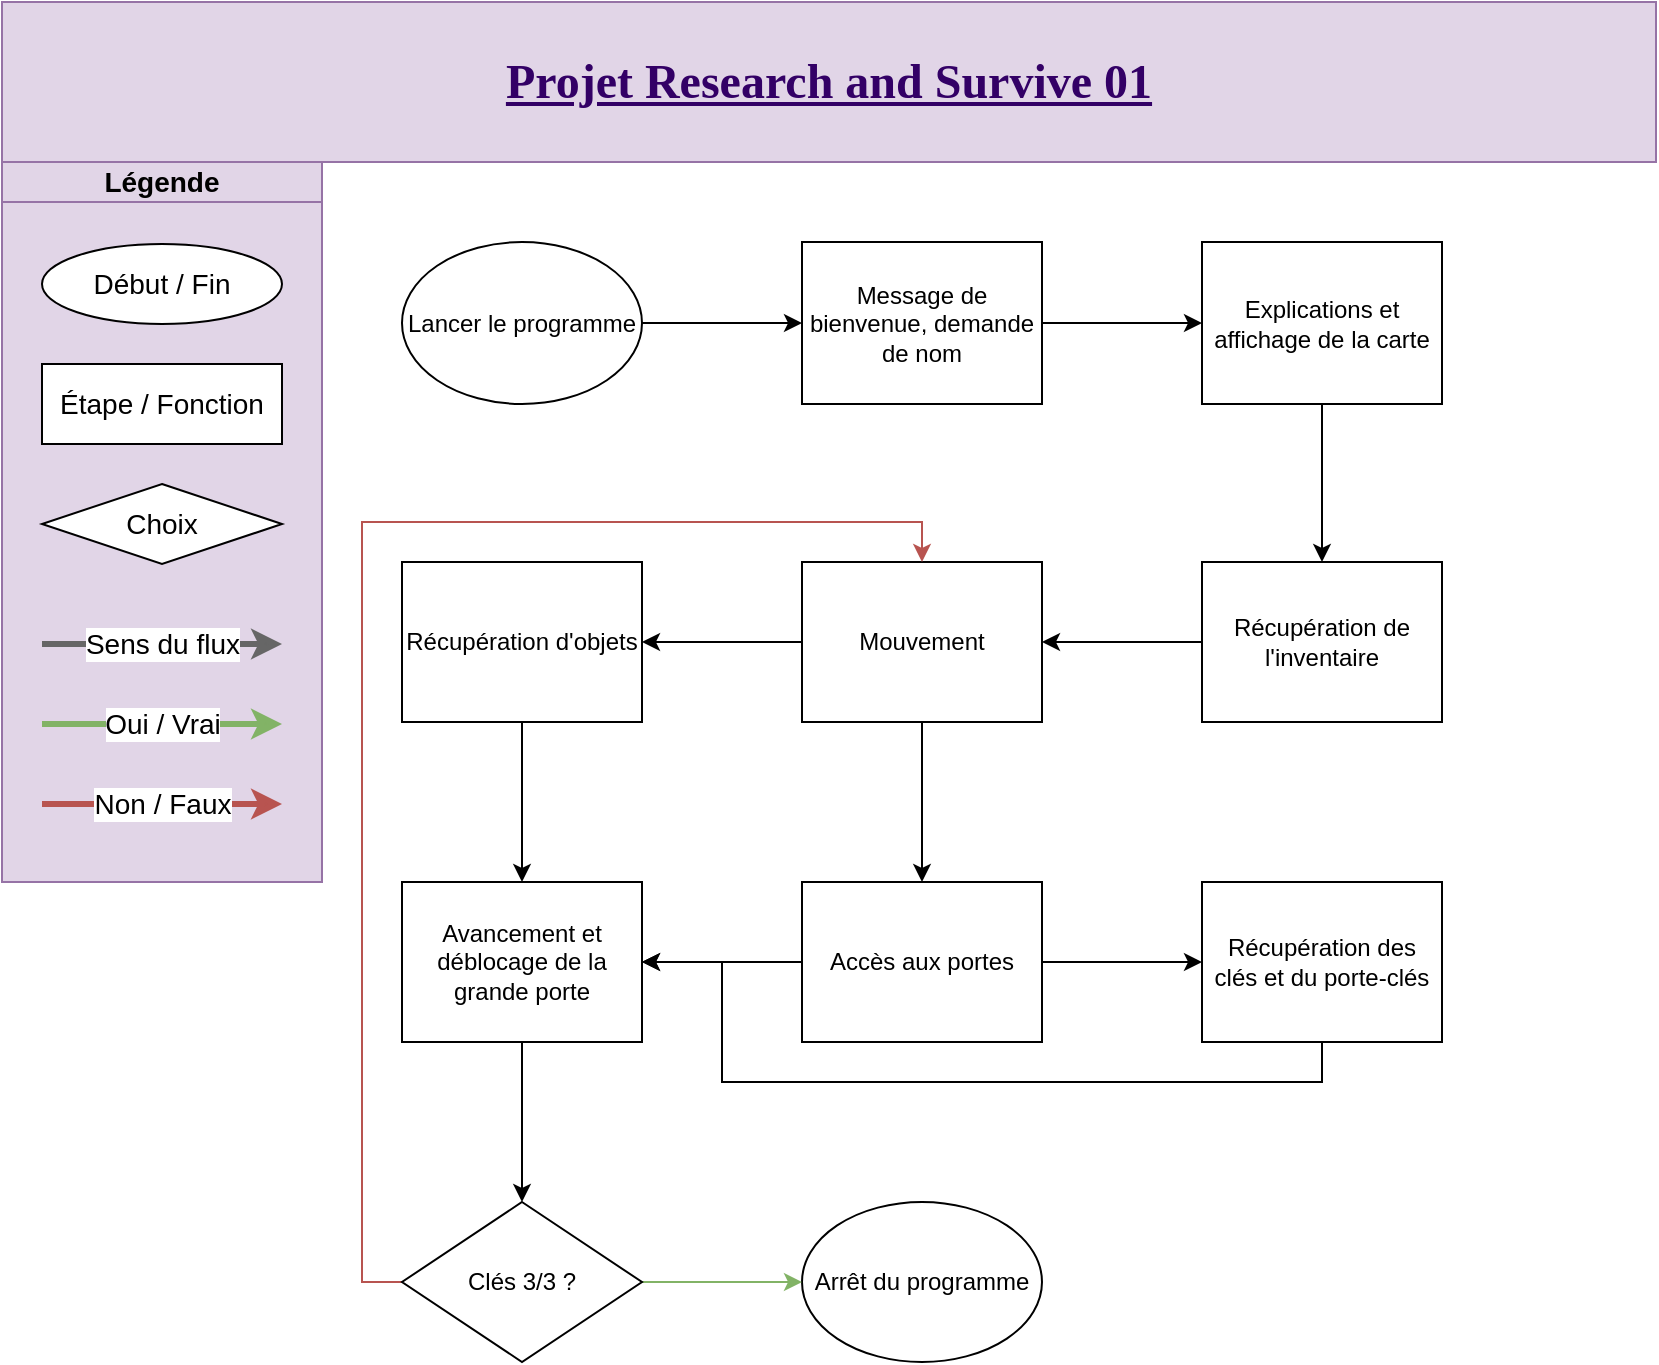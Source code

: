 <mxfile version="13.3.5" type="device" pages="8"><diagram name="Main" id="cg8HvPCCpuSxGSegZqdX"><mxGraphModel dx="706" dy="408" grid="1" gridSize="10" guides="1" tooltips="1" connect="1" arrows="1" fold="1" page="1" pageScale="1" pageWidth="827" pageHeight="1169" math="0" shadow="0"><root><mxCell id="bK9lI7qiq6TswihxCY7O-0"/><mxCell id="bK9lI7qiq6TswihxCY7O-1" parent="bK9lI7qiq6TswihxCY7O-0"/><mxCell id="bK9lI7qiq6TswihxCY7O-2" value="&lt;font style=&quot;font-size: 24px&quot; face=&quot;Garamond&quot; color=&quot;#330066&quot;&gt;&lt;b&gt;&lt;u&gt;Projet Research and Survive 01&lt;/u&gt;&lt;/b&gt;&lt;/font&gt;" style="rounded=0;whiteSpace=wrap;html=1;fillColor=#e1d5e7;strokeColor=#9673a6;" vertex="1" parent="bK9lI7qiq6TswihxCY7O-1"><mxGeometry width="827" height="80" as="geometry"/></mxCell><mxCell id="bK9lI7qiq6TswihxCY7O-3" value="" style="rounded=0;whiteSpace=wrap;html=1;fontSize=14;fillColor=#e1d5e7;strokeColor=#9673a6;" vertex="1" parent="bK9lI7qiq6TswihxCY7O-1"><mxGeometry y="80" width="160" height="360" as="geometry"/></mxCell><mxCell id="bK9lI7qiq6TswihxCY7O-4" value="Début / Fin" style="ellipse;whiteSpace=wrap;html=1;fontSize=14;" vertex="1" parent="bK9lI7qiq6TswihxCY7O-1"><mxGeometry x="20" y="121" width="120" height="40" as="geometry"/></mxCell><mxCell id="bK9lI7qiq6TswihxCY7O-5" value="Étape / Fonction" style="rounded=0;whiteSpace=wrap;html=1;fontSize=14;" vertex="1" parent="bK9lI7qiq6TswihxCY7O-1"><mxGeometry x="20" y="181" width="120" height="40" as="geometry"/></mxCell><mxCell id="bK9lI7qiq6TswihxCY7O-6" value="Choix" style="rhombus;whiteSpace=wrap;html=1;fontSize=14;" vertex="1" parent="bK9lI7qiq6TswihxCY7O-1"><mxGeometry x="20" y="241" width="120" height="40" as="geometry"/></mxCell><mxCell id="bK9lI7qiq6TswihxCY7O-7" value="Sens du flux" style="endArrow=classic;html=1;fontSize=14;strokeWidth=3;fillColor=#f5f5f5;strokeColor=#666666;" edge="1" parent="bK9lI7qiq6TswihxCY7O-1"><mxGeometry width="50" height="50" relative="1" as="geometry"><mxPoint x="20" y="321" as="sourcePoint"/><mxPoint x="140" y="321" as="targetPoint"/></mxGeometry></mxCell><mxCell id="bK9lI7qiq6TswihxCY7O-8" value="&lt;div&gt;Oui / Vrai&lt;/div&gt;" style="endArrow=classic;html=1;fontSize=14;fillColor=#d5e8d4;strokeColor=#82b366;strokeWidth=3;" edge="1" parent="bK9lI7qiq6TswihxCY7O-1"><mxGeometry width="50" height="50" relative="1" as="geometry"><mxPoint x="20" y="361" as="sourcePoint"/><mxPoint x="140" y="361" as="targetPoint"/></mxGeometry></mxCell><mxCell id="bK9lI7qiq6TswihxCY7O-9" value="Non / Faux" style="endArrow=classic;html=1;fontSize=14;fillColor=#f8cecc;strokeColor=#b85450;strokeWidth=3;" edge="1" parent="bK9lI7qiq6TswihxCY7O-1"><mxGeometry width="50" height="50" relative="1" as="geometry"><mxPoint x="20" y="401" as="sourcePoint"/><mxPoint x="140" y="401" as="targetPoint"/></mxGeometry></mxCell><mxCell id="bK9lI7qiq6TswihxCY7O-10" value="Légende" style="text;html=1;strokeColor=#9673a6;fillColor=#e1d5e7;align=center;verticalAlign=middle;whiteSpace=wrap;rounded=0;fontSize=14;fontStyle=1" vertex="1" parent="bK9lI7qiq6TswihxCY7O-1"><mxGeometry y="80" width="160" height="20" as="geometry"/></mxCell><mxCell id="bK9lI7qiq6TswihxCY7O-15" style="edgeStyle=orthogonalEdgeStyle;rounded=0;orthogonalLoop=1;jettySize=auto;html=1;exitX=1;exitY=0.5;exitDx=0;exitDy=0;entryX=0;entryY=0.5;entryDx=0;entryDy=0;" edge="1" parent="bK9lI7qiq6TswihxCY7O-1" source="bK9lI7qiq6TswihxCY7O-11" target="bK9lI7qiq6TswihxCY7O-12"><mxGeometry relative="1" as="geometry"/></mxCell><mxCell id="bK9lI7qiq6TswihxCY7O-11" value="Lancer le programme" style="ellipse;whiteSpace=wrap;html=1;" vertex="1" parent="bK9lI7qiq6TswihxCY7O-1"><mxGeometry x="200" y="120" width="120" height="81" as="geometry"/></mxCell><mxCell id="bK9lI7qiq6TswihxCY7O-17" style="edgeStyle=orthogonalEdgeStyle;rounded=0;orthogonalLoop=1;jettySize=auto;html=1;exitX=1;exitY=0.5;exitDx=0;exitDy=0;entryX=0;entryY=0.5;entryDx=0;entryDy=0;" edge="1" parent="bK9lI7qiq6TswihxCY7O-1" source="bK9lI7qiq6TswihxCY7O-12" target="bK9lI7qiq6TswihxCY7O-16"><mxGeometry relative="1" as="geometry"/></mxCell><mxCell id="bK9lI7qiq6TswihxCY7O-12" value="Message de bienvenue, demande de nom" style="rounded=0;whiteSpace=wrap;html=1;" vertex="1" parent="bK9lI7qiq6TswihxCY7O-1"><mxGeometry x="400" y="120" width="120" height="81" as="geometry"/></mxCell><mxCell id="bK9lI7qiq6TswihxCY7O-19" value="" style="edgeStyle=orthogonalEdgeStyle;rounded=0;orthogonalLoop=1;jettySize=auto;html=1;" edge="1" parent="bK9lI7qiq6TswihxCY7O-1" source="bK9lI7qiq6TswihxCY7O-16" target="bK9lI7qiq6TswihxCY7O-18"><mxGeometry relative="1" as="geometry"/></mxCell><mxCell id="bK9lI7qiq6TswihxCY7O-16" value="Explications et affichage de la carte" style="rounded=0;whiteSpace=wrap;html=1;" vertex="1" parent="bK9lI7qiq6TswihxCY7O-1"><mxGeometry x="600" y="120" width="120" height="81" as="geometry"/></mxCell><mxCell id="bK9lI7qiq6TswihxCY7O-21" style="edgeStyle=orthogonalEdgeStyle;rounded=0;orthogonalLoop=1;jettySize=auto;html=1;exitX=0;exitY=0.5;exitDx=0;exitDy=0;entryX=1;entryY=0.5;entryDx=0;entryDy=0;" edge="1" parent="bK9lI7qiq6TswihxCY7O-1" source="bK9lI7qiq6TswihxCY7O-18" target="bK9lI7qiq6TswihxCY7O-20"><mxGeometry relative="1" as="geometry"/></mxCell><mxCell id="bK9lI7qiq6TswihxCY7O-18" value="Récupération de l'inventaire" style="rounded=0;whiteSpace=wrap;html=1;" vertex="1" parent="bK9lI7qiq6TswihxCY7O-1"><mxGeometry x="600" y="280" width="120" height="80" as="geometry"/></mxCell><mxCell id="bK9lI7qiq6TswihxCY7O-23" value="" style="edgeStyle=orthogonalEdgeStyle;rounded=0;orthogonalLoop=1;jettySize=auto;html=1;" edge="1" parent="bK9lI7qiq6TswihxCY7O-1" source="bK9lI7qiq6TswihxCY7O-20" target="bK9lI7qiq6TswihxCY7O-22"><mxGeometry relative="1" as="geometry"/></mxCell><mxCell id="bK9lI7qiq6TswihxCY7O-25" style="edgeStyle=orthogonalEdgeStyle;rounded=0;orthogonalLoop=1;jettySize=auto;html=1;exitX=0.5;exitY=1;exitDx=0;exitDy=0;entryX=0.5;entryY=0;entryDx=0;entryDy=0;" edge="1" parent="bK9lI7qiq6TswihxCY7O-1" source="bK9lI7qiq6TswihxCY7O-20" target="bK9lI7qiq6TswihxCY7O-24"><mxGeometry relative="1" as="geometry"/></mxCell><mxCell id="bK9lI7qiq6TswihxCY7O-20" value="Mouvement" style="rounded=0;whiteSpace=wrap;html=1;" vertex="1" parent="bK9lI7qiq6TswihxCY7O-1"><mxGeometry x="400" y="280" width="120" height="80" as="geometry"/></mxCell><mxCell id="bK9lI7qiq6TswihxCY7O-27" style="edgeStyle=orthogonalEdgeStyle;rounded=0;orthogonalLoop=1;jettySize=auto;html=1;exitX=0.5;exitY=1;exitDx=0;exitDy=0;entryX=0.5;entryY=0;entryDx=0;entryDy=0;" edge="1" parent="bK9lI7qiq6TswihxCY7O-1" source="bK9lI7qiq6TswihxCY7O-22" target="bK9lI7qiq6TswihxCY7O-26"><mxGeometry relative="1" as="geometry"/></mxCell><mxCell id="bK9lI7qiq6TswihxCY7O-22" value="Récupération d'objets" style="rounded=0;whiteSpace=wrap;html=1;" vertex="1" parent="bK9lI7qiq6TswihxCY7O-1"><mxGeometry x="200" y="280" width="120" height="80" as="geometry"/></mxCell><mxCell id="bK9lI7qiq6TswihxCY7O-28" style="edgeStyle=orthogonalEdgeStyle;rounded=0;orthogonalLoop=1;jettySize=auto;html=1;exitX=0;exitY=0.5;exitDx=0;exitDy=0;entryX=1;entryY=0.5;entryDx=0;entryDy=0;" edge="1" parent="bK9lI7qiq6TswihxCY7O-1" source="bK9lI7qiq6TswihxCY7O-24" target="bK9lI7qiq6TswihxCY7O-26"><mxGeometry relative="1" as="geometry"/></mxCell><mxCell id="bK9lI7qiq6TswihxCY7O-37" style="edgeStyle=orthogonalEdgeStyle;rounded=0;orthogonalLoop=1;jettySize=auto;html=1;exitX=1;exitY=0.5;exitDx=0;exitDy=0;entryX=0;entryY=0.5;entryDx=0;entryDy=0;" edge="1" parent="bK9lI7qiq6TswihxCY7O-1" source="bK9lI7qiq6TswihxCY7O-24" target="bK9lI7qiq6TswihxCY7O-29"><mxGeometry relative="1" as="geometry"/></mxCell><mxCell id="bK9lI7qiq6TswihxCY7O-24" value="Accès aux portes" style="rounded=0;whiteSpace=wrap;html=1;" vertex="1" parent="bK9lI7qiq6TswihxCY7O-1"><mxGeometry x="400" y="440" width="120" height="80" as="geometry"/></mxCell><mxCell id="bK9lI7qiq6TswihxCY7O-42" value="" style="edgeStyle=orthogonalEdgeStyle;rounded=0;orthogonalLoop=1;jettySize=auto;html=1;" edge="1" parent="bK9lI7qiq6TswihxCY7O-1" source="bK9lI7qiq6TswihxCY7O-26" target="bK9lI7qiq6TswihxCY7O-34"><mxGeometry relative="1" as="geometry"/></mxCell><mxCell id="bK9lI7qiq6TswihxCY7O-26" value="Avancement et déblocage de la grande porte" style="rounded=0;whiteSpace=wrap;html=1;" vertex="1" parent="bK9lI7qiq6TswihxCY7O-1"><mxGeometry x="200" y="440" width="120" height="80" as="geometry"/></mxCell><mxCell id="bK9lI7qiq6TswihxCY7O-38" style="edgeStyle=orthogonalEdgeStyle;rounded=0;orthogonalLoop=1;jettySize=auto;html=1;exitX=0.5;exitY=1;exitDx=0;exitDy=0;entryX=1;entryY=0.5;entryDx=0;entryDy=0;" edge="1" parent="bK9lI7qiq6TswihxCY7O-1" source="bK9lI7qiq6TswihxCY7O-29" target="bK9lI7qiq6TswihxCY7O-26"><mxGeometry relative="1" as="geometry"><Array as="points"><mxPoint x="660" y="540"/><mxPoint x="360" y="540"/><mxPoint x="360" y="480"/></Array></mxGeometry></mxCell><mxCell id="bK9lI7qiq6TswihxCY7O-29" value="Récupération des clés et du porte-clés" style="rounded=0;whiteSpace=wrap;html=1;" vertex="1" parent="bK9lI7qiq6TswihxCY7O-1"><mxGeometry x="600" y="440" width="120" height="80" as="geometry"/></mxCell><mxCell id="bK9lI7qiq6TswihxCY7O-32" value="Arrêt du programme" style="ellipse;whiteSpace=wrap;html=1;" vertex="1" parent="bK9lI7qiq6TswihxCY7O-1"><mxGeometry x="400" y="600" width="120" height="80" as="geometry"/></mxCell><mxCell id="bK9lI7qiq6TswihxCY7O-36" style="edgeStyle=orthogonalEdgeStyle;rounded=0;orthogonalLoop=1;jettySize=auto;html=1;exitX=0;exitY=0.5;exitDx=0;exitDy=0;entryX=0.5;entryY=0;entryDx=0;entryDy=0;fillColor=#f8cecc;strokeColor=#b85450;" edge="1" parent="bK9lI7qiq6TswihxCY7O-1" source="bK9lI7qiq6TswihxCY7O-34" target="bK9lI7qiq6TswihxCY7O-20"><mxGeometry relative="1" as="geometry"/></mxCell><mxCell id="bK9lI7qiq6TswihxCY7O-41" style="edgeStyle=orthogonalEdgeStyle;rounded=0;orthogonalLoop=1;jettySize=auto;html=1;exitX=1;exitY=0.5;exitDx=0;exitDy=0;entryX=0;entryY=0.5;entryDx=0;entryDy=0;fillColor=#d5e8d4;strokeColor=#82b366;" edge="1" parent="bK9lI7qiq6TswihxCY7O-1" source="bK9lI7qiq6TswihxCY7O-34" target="bK9lI7qiq6TswihxCY7O-32"><mxGeometry relative="1" as="geometry"><mxPoint x="390" y="640.276" as="targetPoint"/></mxGeometry></mxCell><mxCell id="bK9lI7qiq6TswihxCY7O-34" value="Clés 3/3 ?" style="rhombus;whiteSpace=wrap;html=1;" vertex="1" parent="bK9lI7qiq6TswihxCY7O-1"><mxGeometry x="200" y="600" width="120" height="80" as="geometry"/></mxCell></root></mxGraphModel></diagram><diagram name="Map's Creation" id="RDczEjF2kL4PhintrHf4"><mxGraphModel dx="853" dy="493" grid="1" gridSize="10" guides="1" tooltips="1" connect="1" arrows="1" fold="1" page="1" pageScale="1" pageWidth="827" pageHeight="1169" math="0" shadow="0"><root><mxCell id="rjLiwoEaQzbQsoHqLB1L-0"/><mxCell id="rjLiwoEaQzbQsoHqLB1L-1" parent="rjLiwoEaQzbQsoHqLB1L-0"/><mxCell id="rjLiwoEaQzbQsoHqLB1L-2" value="&lt;font style=&quot;font-size: 24px&quot; face=&quot;Garamond&quot; color=&quot;#330066&quot;&gt;&lt;b&gt;&lt;u&gt;Projet Research and Survive 01 Map's Creation&lt;/u&gt;&lt;/b&gt;&lt;/font&gt;" style="rounded=0;whiteSpace=wrap;html=1;fillColor=#e1d5e7;strokeColor=#9673a6;" vertex="1" parent="rjLiwoEaQzbQsoHqLB1L-1"><mxGeometry width="827" height="80" as="geometry"/></mxCell><mxCell id="rjLiwoEaQzbQsoHqLB1L-3" value="" style="rounded=0;whiteSpace=wrap;html=1;fontSize=14;fillColor=#e1d5e7;strokeColor=#9673a6;" vertex="1" parent="rjLiwoEaQzbQsoHqLB1L-1"><mxGeometry y="80" width="160" height="360" as="geometry"/></mxCell><mxCell id="rjLiwoEaQzbQsoHqLB1L-4" value="Début / Fin" style="ellipse;whiteSpace=wrap;html=1;fontSize=14;" vertex="1" parent="rjLiwoEaQzbQsoHqLB1L-1"><mxGeometry x="20" y="121" width="120" height="40" as="geometry"/></mxCell><mxCell id="rjLiwoEaQzbQsoHqLB1L-5" value="Étape / Fonction" style="rounded=0;whiteSpace=wrap;html=1;fontSize=14;" vertex="1" parent="rjLiwoEaQzbQsoHqLB1L-1"><mxGeometry x="20" y="181" width="120" height="40" as="geometry"/></mxCell><mxCell id="rjLiwoEaQzbQsoHqLB1L-6" value="Choix" style="rhombus;whiteSpace=wrap;html=1;fontSize=14;" vertex="1" parent="rjLiwoEaQzbQsoHqLB1L-1"><mxGeometry x="20" y="241" width="120" height="40" as="geometry"/></mxCell><mxCell id="rjLiwoEaQzbQsoHqLB1L-7" value="Sens du flux" style="endArrow=classic;html=1;fontSize=14;strokeWidth=3;fillColor=#f5f5f5;strokeColor=#666666;" edge="1" parent="rjLiwoEaQzbQsoHqLB1L-1"><mxGeometry width="50" height="50" relative="1" as="geometry"><mxPoint x="20" y="321" as="sourcePoint"/><mxPoint x="140" y="321" as="targetPoint"/></mxGeometry></mxCell><mxCell id="rjLiwoEaQzbQsoHqLB1L-8" value="&lt;div&gt;Oui / Vrai&lt;/div&gt;" style="endArrow=classic;html=1;fontSize=14;fillColor=#d5e8d4;strokeColor=#82b366;strokeWidth=3;" edge="1" parent="rjLiwoEaQzbQsoHqLB1L-1"><mxGeometry width="50" height="50" relative="1" as="geometry"><mxPoint x="20" y="361" as="sourcePoint"/><mxPoint x="140" y="361" as="targetPoint"/></mxGeometry></mxCell><mxCell id="rjLiwoEaQzbQsoHqLB1L-9" value="Non / Faux" style="endArrow=classic;html=1;fontSize=14;fillColor=#f8cecc;strokeColor=#b85450;strokeWidth=3;" edge="1" parent="rjLiwoEaQzbQsoHqLB1L-1"><mxGeometry width="50" height="50" relative="1" as="geometry"><mxPoint x="20" y="401" as="sourcePoint"/><mxPoint x="140" y="401" as="targetPoint"/></mxGeometry></mxCell><mxCell id="rjLiwoEaQzbQsoHqLB1L-10" value="Légende" style="text;html=1;strokeColor=#9673a6;fillColor=#e1d5e7;align=center;verticalAlign=middle;whiteSpace=wrap;rounded=0;fontSize=14;fontStyle=1" vertex="1" parent="rjLiwoEaQzbQsoHqLB1L-1"><mxGeometry y="80" width="160" height="20" as="geometry"/></mxCell><mxCell id="dn8ihWPScg6AwJal9aYt-2" style="edgeStyle=orthogonalEdgeStyle;rounded=0;orthogonalLoop=1;jettySize=auto;html=1;exitX=1;exitY=0.5;exitDx=0;exitDy=0;entryX=0;entryY=0.5;entryDx=0;entryDy=0;" edge="1" parent="rjLiwoEaQzbQsoHqLB1L-1" source="dn8ihWPScg6AwJal9aYt-0" target="dn8ihWPScg6AwJal9aYt-1"><mxGeometry relative="1" as="geometry"/></mxCell><mxCell id="dn8ihWPScg6AwJal9aYt-0" value="Début du programme" style="ellipse;whiteSpace=wrap;html=1;" vertex="1" parent="rjLiwoEaQzbQsoHqLB1L-1"><mxGeometry x="200" y="119.5" width="120" height="80" as="geometry"/></mxCell><mxCell id="dn8ihWPScg6AwJal9aYt-4" style="edgeStyle=orthogonalEdgeStyle;rounded=0;orthogonalLoop=1;jettySize=auto;html=1;exitX=1;exitY=0.5;exitDx=0;exitDy=0;entryX=0;entryY=0.5;entryDx=0;entryDy=0;" edge="1" parent="rjLiwoEaQzbQsoHqLB1L-1" source="dn8ihWPScg6AwJal9aYt-1" target="dn8ihWPScg6AwJal9aYt-3"><mxGeometry relative="1" as="geometry"/></mxCell><mxCell id="dn8ihWPScg6AwJal9aYt-1" value="Appel de la fonction génératrice de Map&lt;br&gt;&lt;br&gt;def GenMap ()" style="rounded=0;whiteSpace=wrap;html=1;" vertex="1" parent="rjLiwoEaQzbQsoHqLB1L-1"><mxGeometry x="400" y="120" width="120" height="79" as="geometry"/></mxCell><mxCell id="dn8ihWPScg6AwJal9aYt-6" style="edgeStyle=orthogonalEdgeStyle;rounded=0;orthogonalLoop=1;jettySize=auto;html=1;exitX=0.5;exitY=1;exitDx=0;exitDy=0;entryX=0.5;entryY=0;entryDx=0;entryDy=0;" edge="1" parent="rjLiwoEaQzbQsoHqLB1L-1" source="dn8ihWPScg6AwJal9aYt-3" target="dn8ihWPScg6AwJal9aYt-5"><mxGeometry relative="1" as="geometry"/></mxCell><mxCell id="dn8ihWPScg6AwJal9aYt-3" value="Mise en place et création de map" style="rounded=0;whiteSpace=wrap;html=1;" vertex="1" parent="rjLiwoEaQzbQsoHqLB1L-1"><mxGeometry x="600" y="119" width="120" height="80.5" as="geometry"/></mxCell><mxCell id="dn8ihWPScg6AwJal9aYt-8" style="edgeStyle=orthogonalEdgeStyle;rounded=0;orthogonalLoop=1;jettySize=auto;html=1;exitX=0;exitY=0.5;exitDx=0;exitDy=0;entryX=1;entryY=0.5;entryDx=0;entryDy=0;" edge="1" parent="rjLiwoEaQzbQsoHqLB1L-1" source="dn8ihWPScg6AwJal9aYt-5" target="dn8ihWPScg6AwJal9aYt-7"><mxGeometry relative="1" as="geometry"/></mxCell><mxCell id="dn8ihWPScg6AwJal9aYt-5" value="Affichage de la map plus légende de celle ci&lt;br&gt;print(MapLabels)" style="rounded=0;whiteSpace=wrap;html=1;" vertex="1" parent="rjLiwoEaQzbQsoHqLB1L-1"><mxGeometry x="600" y="281" width="120" height="79" as="geometry"/></mxCell><mxCell id="dn8ihWPScg6AwJal9aYt-10" style="edgeStyle=orthogonalEdgeStyle;rounded=0;orthogonalLoop=1;jettySize=auto;html=1;exitX=0;exitY=0.5;exitDx=0;exitDy=0;entryX=1;entryY=0.5;entryDx=0;entryDy=0;" edge="1" parent="rjLiwoEaQzbQsoHqLB1L-1" source="dn8ihWPScg6AwJal9aYt-7" target="dn8ihWPScg6AwJal9aYt-9"><mxGeometry relative="1" as="geometry"/></mxCell><mxCell id="dn8ihWPScg6AwJal9aYt-7" value="Le joueur est affiché sur la map et pourra se déplacer.&lt;br&gt;&lt;br&gt;def PlayerMoves ()" style="rounded=0;whiteSpace=wrap;html=1;" vertex="1" parent="rjLiwoEaQzbQsoHqLB1L-1"><mxGeometry x="400" y="281" width="120" height="79" as="geometry"/></mxCell><mxCell id="dn8ihWPScg6AwJal9aYt-9" value="Fin du programme concernant la map" style="ellipse;whiteSpace=wrap;html=1;" vertex="1" parent="rjLiwoEaQzbQsoHqLB1L-1"><mxGeometry x="200" y="280.5" width="120" height="80" as="geometry"/></mxCell></root></mxGraphModel></diagram><diagram name="Inventaire" id="HAeRTfG19nT8N0wmTggP"><mxGraphModel dx="853" dy="493" grid="1" gridSize="10" guides="1" tooltips="1" connect="1" arrows="1" fold="1" page="1" pageScale="1" pageWidth="827" pageHeight="1169" math="0" shadow="0"><root><mxCell id="2QbkpJEl4S73rWXOca5l-0"/><mxCell id="2QbkpJEl4S73rWXOca5l-1" parent="2QbkpJEl4S73rWXOca5l-0"/><mxCell id="2QbkpJEl4S73rWXOca5l-2" value="&lt;font style=&quot;font-size: 24px&quot; face=&quot;Garamond&quot; color=&quot;#330066&quot;&gt;&lt;b&gt;&lt;u&gt;Projet Research and Survive 01 - Inventory&lt;/u&gt;&lt;/b&gt;&lt;/font&gt;" style="rounded=0;whiteSpace=wrap;html=1;fillColor=#e1d5e7;strokeColor=#9673a6;" vertex="1" parent="2QbkpJEl4S73rWXOca5l-1"><mxGeometry width="827" height="80" as="geometry"/></mxCell><mxCell id="2QbkpJEl4S73rWXOca5l-3" value="" style="rounded=0;whiteSpace=wrap;html=1;fontSize=14;fillColor=#e1d5e7;strokeColor=#9673a6;" vertex="1" parent="2QbkpJEl4S73rWXOca5l-1"><mxGeometry y="80" width="160" height="360" as="geometry"/></mxCell><mxCell id="2QbkpJEl4S73rWXOca5l-4" value="Début / Fin" style="ellipse;whiteSpace=wrap;html=1;fontSize=14;" vertex="1" parent="2QbkpJEl4S73rWXOca5l-1"><mxGeometry x="20" y="121" width="120" height="40" as="geometry"/></mxCell><mxCell id="2QbkpJEl4S73rWXOca5l-5" value="Étape / Fonction" style="rounded=0;whiteSpace=wrap;html=1;fontSize=14;" vertex="1" parent="2QbkpJEl4S73rWXOca5l-1"><mxGeometry x="20" y="181" width="120" height="40" as="geometry"/></mxCell><mxCell id="2QbkpJEl4S73rWXOca5l-6" value="Choix" style="rhombus;whiteSpace=wrap;html=1;fontSize=14;" vertex="1" parent="2QbkpJEl4S73rWXOca5l-1"><mxGeometry x="20" y="241" width="120" height="40" as="geometry"/></mxCell><mxCell id="2QbkpJEl4S73rWXOca5l-7" value="Sens du flux" style="endArrow=classic;html=1;fontSize=14;strokeWidth=3;fillColor=#f5f5f5;strokeColor=#666666;" edge="1" parent="2QbkpJEl4S73rWXOca5l-1"><mxGeometry width="50" height="50" relative="1" as="geometry"><mxPoint x="20" y="321" as="sourcePoint"/><mxPoint x="140" y="321" as="targetPoint"/></mxGeometry></mxCell><mxCell id="2QbkpJEl4S73rWXOca5l-8" value="&lt;div&gt;Oui / Vrai&lt;/div&gt;" style="endArrow=classic;html=1;fontSize=14;fillColor=#d5e8d4;strokeColor=#82b366;strokeWidth=3;" edge="1" parent="2QbkpJEl4S73rWXOca5l-1"><mxGeometry width="50" height="50" relative="1" as="geometry"><mxPoint x="20" y="361" as="sourcePoint"/><mxPoint x="140" y="361" as="targetPoint"/></mxGeometry></mxCell><mxCell id="2QbkpJEl4S73rWXOca5l-9" value="Non / Faux" style="endArrow=classic;html=1;fontSize=14;fillColor=#f8cecc;strokeColor=#b85450;strokeWidth=3;" edge="1" parent="2QbkpJEl4S73rWXOca5l-1"><mxGeometry width="50" height="50" relative="1" as="geometry"><mxPoint x="20" y="401" as="sourcePoint"/><mxPoint x="140" y="401" as="targetPoint"/></mxGeometry></mxCell><mxCell id="2QbkpJEl4S73rWXOca5l-10" value="Légende" style="text;html=1;strokeColor=#9673a6;fillColor=#e1d5e7;align=center;verticalAlign=middle;whiteSpace=wrap;rounded=0;fontSize=14;fontStyle=1" vertex="1" parent="2QbkpJEl4S73rWXOca5l-1"><mxGeometry y="80" width="160" height="20" as="geometry"/></mxCell><mxCell id="_BaD1JX4yCMoZjRR04J1-2" style="edgeStyle=orthogonalEdgeStyle;rounded=0;orthogonalLoop=1;jettySize=auto;html=1;exitX=1;exitY=0.5;exitDx=0;exitDy=0;entryX=0;entryY=0.5;entryDx=0;entryDy=0;" edge="1" parent="2QbkpJEl4S73rWXOca5l-1" source="_BaD1JX4yCMoZjRR04J1-0" target="_BaD1JX4yCMoZjRR04J1-1"><mxGeometry relative="1" as="geometry"/></mxCell><mxCell id="_BaD1JX4yCMoZjRR04J1-0" value="Début du programme" style="ellipse;whiteSpace=wrap;html=1;" vertex="1" parent="2QbkpJEl4S73rWXOca5l-1"><mxGeometry x="200" y="120" width="120" height="81" as="geometry"/></mxCell><mxCell id="_BaD1JX4yCMoZjRR04J1-4" value="" style="edgeStyle=orthogonalEdgeStyle;rounded=0;orthogonalLoop=1;jettySize=auto;html=1;" edge="1" parent="2QbkpJEl4S73rWXOca5l-1" source="_BaD1JX4yCMoZjRR04J1-1" target="_BaD1JX4yCMoZjRR04J1-3"><mxGeometry relative="1" as="geometry"/></mxCell><mxCell id="_BaD1JX4yCMoZjRR04J1-1" value="L'inventaire est déjà créé sous forme d'une liste à 10 emplacements&lt;br&gt;MyBag" style="rounded=0;whiteSpace=wrap;html=1;" vertex="1" parent="2QbkpJEl4S73rWXOca5l-1"><mxGeometry x="400" y="120" width="120" height="81" as="geometry"/></mxCell><mxCell id="laY2eUJspddD70dw_ubX-0" style="edgeStyle=orthogonalEdgeStyle;rounded=0;orthogonalLoop=1;jettySize=auto;html=1;exitX=0.5;exitY=1;exitDx=0;exitDy=0;entryX=0.5;entryY=0;entryDx=0;entryDy=0;" edge="1" parent="2QbkpJEl4S73rWXOca5l-1" source="_BaD1JX4yCMoZjRR04J1-3" target="_BaD1JX4yCMoZjRR04J1-5"><mxGeometry relative="1" as="geometry"/></mxCell><mxCell id="laY2eUJspddD70dw_ubX-5" style="edgeStyle=orthogonalEdgeStyle;rounded=0;orthogonalLoop=1;jettySize=auto;html=1;exitX=0.5;exitY=1;exitDx=0;exitDy=0;entryX=0.5;entryY=0;entryDx=0;entryDy=0;" edge="1" parent="2QbkpJEl4S73rWXOca5l-1" source="_BaD1JX4yCMoZjRR04J1-3" target="laY2eUJspddD70dw_ubX-3"><mxGeometry relative="1" as="geometry"/></mxCell><mxCell id="laY2eUJspddD70dw_ubX-6" style="edgeStyle=orthogonalEdgeStyle;rounded=0;orthogonalLoop=1;jettySize=auto;html=1;exitX=0.5;exitY=1;exitDx=0;exitDy=0;entryX=0.5;entryY=0;entryDx=0;entryDy=0;" edge="1" parent="2QbkpJEl4S73rWXOca5l-1" source="_BaD1JX4yCMoZjRR04J1-3" target="laY2eUJspddD70dw_ubX-4"><mxGeometry relative="1" as="geometry"/></mxCell><mxCell id="_BaD1JX4yCMoZjRR04J1-3" value="&lt;font style=&quot;font-size: 9px&quot;&gt;Création de la liste d'objets dispo dans 3 listes distinctes.&lt;br&gt;1. Les consommables&lt;br&gt;2. Les utilitaires&lt;br&gt;3. Le porte clefs (et les clés)&lt;/font&gt;" style="rounded=0;whiteSpace=wrap;html=1;" vertex="1" parent="2QbkpJEl4S73rWXOca5l-1"><mxGeometry x="600" y="120" width="120" height="81" as="geometry"/></mxCell><mxCell id="laY2eUJspddD70dw_ubX-13" style="edgeStyle=orthogonalEdgeStyle;rounded=0;orthogonalLoop=1;jettySize=auto;html=1;exitX=0.5;exitY=1;exitDx=0;exitDy=0;" edge="1" parent="2QbkpJEl4S73rWXOca5l-1" source="_BaD1JX4yCMoZjRR04J1-5"><mxGeometry relative="1" as="geometry"><mxPoint x="590" y="410" as="targetPoint"/></mxGeometry></mxCell><mxCell id="_BaD1JX4yCMoZjRR04J1-5" value="&lt;font style=&quot;font-size: 12px&quot;&gt;Le porte clé se déverrouille lors du passage à la grande porte. Clé 1,&amp;nbsp;Clé 2, Clé 3.&lt;/font&gt;" style="rounded=0;whiteSpace=wrap;html=1;" vertex="1" parent="2QbkpJEl4S73rWXOca5l-1"><mxGeometry x="600" y="281" width="120" height="79" as="geometry"/></mxCell><mxCell id="laY2eUJspddD70dw_ubX-3" value="&lt;font style=&quot;font-size: 11px ; line-height: 120%&quot;&gt;Les utilitaires:&lt;br&gt;Le pc portable&lt;br&gt;La pelle&lt;/font&gt;" style="rounded=0;whiteSpace=wrap;html=1;" vertex="1" parent="2QbkpJEl4S73rWXOca5l-1"><mxGeometry x="400" y="281" width="120" height="79" as="geometry"/></mxCell><mxCell id="laY2eUJspddD70dw_ubX-8" style="edgeStyle=orthogonalEdgeStyle;rounded=0;orthogonalLoop=1;jettySize=auto;html=1;exitX=0.5;exitY=1;exitDx=0;exitDy=0;entryX=0.5;entryY=0;entryDx=0;entryDy=0;" edge="1" parent="2QbkpJEl4S73rWXOca5l-1" source="laY2eUJspddD70dw_ubX-4" target="laY2eUJspddD70dw_ubX-7"><mxGeometry relative="1" as="geometry"/></mxCell><mxCell id="laY2eUJspddD70dw_ubX-4" value="&lt;font style=&quot;font-size: 10px&quot;&gt;&lt;font style=&quot;font-size: 10px&quot;&gt;Les consommables:&lt;br&gt;&lt;/font&gt;Pour la faim&lt;br&gt;Pour la soif&lt;br&gt;Pour le soin&lt;br&gt;Pour la faim &amp;amp; soif&lt;/font&gt;" style="rounded=0;whiteSpace=wrap;html=1;align=left;" vertex="1" parent="2QbkpJEl4S73rWXOca5l-1"><mxGeometry x="200" y="281" width="120" height="79" as="geometry"/></mxCell><mxCell id="laY2eUJspddD70dw_ubX-23" style="edgeStyle=orthogonalEdgeStyle;rounded=0;orthogonalLoop=1;jettySize=auto;html=1;exitX=0.5;exitY=1;exitDx=0;exitDy=0;" edge="1" parent="2QbkpJEl4S73rWXOca5l-1" source="laY2eUJspddD70dw_ubX-7" target="laY2eUJspddD70dw_ubX-22"><mxGeometry relative="1" as="geometry"/></mxCell><mxCell id="laY2eUJspddD70dw_ubX-7" value="Gestion des ressources de survie" style="rounded=0;whiteSpace=wrap;html=1;" vertex="1" parent="2QbkpJEl4S73rWXOca5l-1"><mxGeometry x="200" y="440" width="120" height="80" as="geometry"/></mxCell><mxCell id="laY2eUJspddD70dw_ubX-10" style="edgeStyle=orthogonalEdgeStyle;rounded=0;orthogonalLoop=1;jettySize=auto;html=1;exitX=1;exitY=0.5;exitDx=0;exitDy=0;" edge="1" parent="2QbkpJEl4S73rWXOca5l-1" source="laY2eUJspddD70dw_ubX-3"><mxGeometry relative="1" as="geometry"><mxPoint x="590" y="410" as="targetPoint"/></mxGeometry></mxCell><mxCell id="laY2eUJspddD70dw_ubX-11" style="edgeStyle=orthogonalEdgeStyle;rounded=0;orthogonalLoop=1;jettySize=auto;html=1;entryX=1;entryY=0.5;entryDx=0;entryDy=0;" edge="1" parent="2QbkpJEl4S73rWXOca5l-1" source="laY2eUJspddD70dw_ubX-9" target="laY2eUJspddD70dw_ubX-7"><mxGeometry relative="1" as="geometry"/></mxCell><mxCell id="laY2eUJspddD70dw_ubX-9" value="&lt;span&gt;La gourde&lt;/span&gt;" style="rounded=0;whiteSpace=wrap;html=1;opacity=0;" vertex="1" parent="2QbkpJEl4S73rWXOca5l-1"><mxGeometry x="400" y="340" width="120" height="20" as="geometry"/></mxCell><mxCell id="laY2eUJspddD70dw_ubX-12" value="" style="endArrow=none;html=1;entryX=1;entryY=0.25;entryDx=0;entryDy=0;exitX=0;exitY=0.25;exitDx=0;exitDy=0;" edge="1" parent="2QbkpJEl4S73rWXOca5l-1" source="laY2eUJspddD70dw_ubX-9" target="laY2eUJspddD70dw_ubX-9"><mxGeometry width="50" height="50" relative="1" as="geometry"><mxPoint x="440" y="375" as="sourcePoint"/><mxPoint x="490" y="325" as="targetPoint"/></mxGeometry></mxCell><mxCell id="laY2eUJspddD70dw_ubX-24" style="edgeStyle=orthogonalEdgeStyle;rounded=0;orthogonalLoop=1;jettySize=auto;html=1;exitX=0.5;exitY=1;exitDx=0;exitDy=0;" edge="1" parent="2QbkpJEl4S73rWXOca5l-1" source="laY2eUJspddD70dw_ubX-14"><mxGeometry relative="1" as="geometry"><mxPoint x="460" y="600" as="targetPoint"/></mxGeometry></mxCell><mxCell id="laY2eUJspddD70dw_ubX-14" value="Au cours de son voyage, l'avatar pourra ramasser une pelle, utile pour déterrer la clé 2 à la suite du nombre mystérieux" style="rounded=0;whiteSpace=wrap;html=1;" vertex="1" parent="2QbkpJEl4S73rWXOca5l-1"><mxGeometry x="440" y="440" width="160" height="80" as="geometry"/></mxCell><mxCell id="laY2eUJspddD70dw_ubX-25" style="edgeStyle=orthogonalEdgeStyle;rounded=0;orthogonalLoop=1;jettySize=auto;html=1;exitX=0.5;exitY=1;exitDx=0;exitDy=0;" edge="1" parent="2QbkpJEl4S73rWXOca5l-1" source="laY2eUJspddD70dw_ubX-15"><mxGeometry relative="1" as="geometry"><mxPoint x="460" y="600" as="targetPoint"/></mxGeometry></mxCell><mxCell id="laY2eUJspddD70dw_ubX-15" value="Le Pc Portable n'est pas encore utile" style="rounded=0;whiteSpace=wrap;html=1;" vertex="1" parent="2QbkpJEl4S73rWXOca5l-1"><mxGeometry x="600" y="440" width="80" height="80" as="geometry"/></mxCell><mxCell id="laY2eUJspddD70dw_ubX-26" style="edgeStyle=orthogonalEdgeStyle;rounded=0;orthogonalLoop=1;jettySize=auto;html=1;exitX=0.5;exitY=1;exitDx=0;exitDy=0;entryX=0.5;entryY=0;entryDx=0;entryDy=0;" edge="1" parent="2QbkpJEl4S73rWXOca5l-1" source="laY2eUJspddD70dw_ubX-16" target="laY2eUJspddD70dw_ubX-22"><mxGeometry relative="1" as="geometry"/></mxCell><mxCell id="laY2eUJspddD70dw_ubX-16" value="Le Porte clés permet d'avoir les 3 clés en 1 slot d'inventaire et non 3" style="rounded=0;whiteSpace=wrap;html=1;" vertex="1" parent="2QbkpJEl4S73rWXOca5l-1"><mxGeometry x="680" y="440" width="120" height="80" as="geometry"/></mxCell><mxCell id="laY2eUJspddD70dw_ubX-17" value="" style="endArrow=none;html=1;" edge="1" parent="2QbkpJEl4S73rWXOca5l-1"><mxGeometry width="50" height="50" relative="1" as="geometry"><mxPoint x="520" y="410" as="sourcePoint"/><mxPoint x="740" y="410" as="targetPoint"/></mxGeometry></mxCell><mxCell id="laY2eUJspddD70dw_ubX-19" value="" style="endArrow=classic;html=1;entryX=0.5;entryY=0;entryDx=0;entryDy=0;" edge="1" parent="2QbkpJEl4S73rWXOca5l-1" target="laY2eUJspddD70dw_ubX-14"><mxGeometry width="50" height="50" relative="1" as="geometry"><mxPoint x="520" y="410" as="sourcePoint"/><mxPoint x="510" y="410" as="targetPoint"/></mxGeometry></mxCell><mxCell id="laY2eUJspddD70dw_ubX-20" value="" style="endArrow=classic;html=1;entryX=0.5;entryY=0;entryDx=0;entryDy=0;" edge="1" parent="2QbkpJEl4S73rWXOca5l-1" target="laY2eUJspddD70dw_ubX-15"><mxGeometry width="50" height="50" relative="1" as="geometry"><mxPoint x="640" y="410" as="sourcePoint"/><mxPoint x="510" y="410" as="targetPoint"/></mxGeometry></mxCell><mxCell id="laY2eUJspddD70dw_ubX-21" value="" style="endArrow=classic;html=1;entryX=0.5;entryY=0;entryDx=0;entryDy=0;" edge="1" parent="2QbkpJEl4S73rWXOca5l-1" target="laY2eUJspddD70dw_ubX-16"><mxGeometry width="50" height="50" relative="1" as="geometry"><mxPoint x="740" y="410" as="sourcePoint"/><mxPoint x="510" y="410" as="targetPoint"/><Array as="points"/></mxGeometry></mxCell><mxCell id="laY2eUJspddD70dw_ubX-28" style="edgeStyle=orthogonalEdgeStyle;rounded=0;orthogonalLoop=1;jettySize=auto;html=1;exitX=0.5;exitY=1;exitDx=0;exitDy=0;entryX=0.5;entryY=0;entryDx=0;entryDy=0;" edge="1" parent="2QbkpJEl4S73rWXOca5l-1" source="laY2eUJspddD70dw_ubX-22" target="laY2eUJspddD70dw_ubX-27"><mxGeometry relative="1" as="geometry"/></mxCell><mxCell id="laY2eUJspddD70dw_ubX-22" value="&lt;font style=&quot;font-size: 11px&quot;&gt;Gestion de l'inventaire.&lt;br&gt;Utilisation/Suppression&lt;br&gt;des items&lt;/font&gt;" style="rounded=0;whiteSpace=wrap;html=1;" vertex="1" parent="2QbkpJEl4S73rWXOca5l-1"><mxGeometry x="400" y="600" width="120" height="80" as="geometry"/></mxCell><mxCell id="laY2eUJspddD70dw_ubX-27" value="Fin du programme" style="ellipse;whiteSpace=wrap;html=1;" vertex="1" parent="2QbkpJEl4S73rWXOca5l-1"><mxGeometry x="400" y="720" width="120" height="80" as="geometry"/></mxCell></root></mxGraphModel></diagram><diagram name="Movements" id="JIEXNVn4Zz-LwNGR818w"><mxGraphModel dx="853" dy="493" grid="1" gridSize="10" guides="1" tooltips="1" connect="1" arrows="1" fold="1" page="1" pageScale="1" pageWidth="827" pageHeight="1169" math="0" shadow="0"><root><mxCell id="HYYmpF-Iutp6ITuUK_OX-0"/><mxCell id="HYYmpF-Iutp6ITuUK_OX-1" parent="HYYmpF-Iutp6ITuUK_OX-0"/><mxCell id="HYYmpF-Iutp6ITuUK_OX-2" value="&lt;font style=&quot;font-size: 24px&quot; face=&quot;Garamond&quot; color=&quot;#330066&quot;&gt;&lt;b&gt;&lt;u&gt;Projet Research and Survive 01 Movements&lt;/u&gt;&lt;/b&gt;&lt;/font&gt;" style="rounded=0;whiteSpace=wrap;html=1;fillColor=#e1d5e7;strokeColor=#9673a6;" vertex="1" parent="HYYmpF-Iutp6ITuUK_OX-1"><mxGeometry width="827" height="80" as="geometry"/></mxCell><mxCell id="HYYmpF-Iutp6ITuUK_OX-3" value="" style="rounded=0;whiteSpace=wrap;html=1;fontSize=14;fillColor=#e1d5e7;strokeColor=#9673a6;" vertex="1" parent="HYYmpF-Iutp6ITuUK_OX-1"><mxGeometry y="80" width="160" height="360" as="geometry"/></mxCell><mxCell id="HYYmpF-Iutp6ITuUK_OX-4" value="Début / Fin" style="ellipse;whiteSpace=wrap;html=1;fontSize=14;" vertex="1" parent="HYYmpF-Iutp6ITuUK_OX-1"><mxGeometry x="20" y="121" width="120" height="40" as="geometry"/></mxCell><mxCell id="HYYmpF-Iutp6ITuUK_OX-5" value="Étape / Fonction" style="rounded=0;whiteSpace=wrap;html=1;fontSize=14;" vertex="1" parent="HYYmpF-Iutp6ITuUK_OX-1"><mxGeometry x="20" y="181" width="120" height="40" as="geometry"/></mxCell><mxCell id="HYYmpF-Iutp6ITuUK_OX-6" value="Choix" style="rhombus;whiteSpace=wrap;html=1;fontSize=14;" vertex="1" parent="HYYmpF-Iutp6ITuUK_OX-1"><mxGeometry x="20" y="241" width="120" height="40" as="geometry"/></mxCell><mxCell id="HYYmpF-Iutp6ITuUK_OX-7" value="Sens du flux" style="endArrow=classic;html=1;fontSize=14;strokeWidth=3;fillColor=#f5f5f5;strokeColor=#666666;" edge="1" parent="HYYmpF-Iutp6ITuUK_OX-1"><mxGeometry width="50" height="50" relative="1" as="geometry"><mxPoint x="20" y="321" as="sourcePoint"/><mxPoint x="140" y="321" as="targetPoint"/></mxGeometry></mxCell><mxCell id="HYYmpF-Iutp6ITuUK_OX-8" value="&lt;div&gt;Oui / Vrai&lt;/div&gt;" style="endArrow=classic;html=1;fontSize=14;fillColor=#d5e8d4;strokeColor=#82b366;strokeWidth=3;" edge="1" parent="HYYmpF-Iutp6ITuUK_OX-1"><mxGeometry width="50" height="50" relative="1" as="geometry"><mxPoint x="20" y="361" as="sourcePoint"/><mxPoint x="140" y="361" as="targetPoint"/></mxGeometry></mxCell><mxCell id="HYYmpF-Iutp6ITuUK_OX-9" value="Non / Faux" style="endArrow=classic;html=1;fontSize=14;fillColor=#f8cecc;strokeColor=#b85450;strokeWidth=3;" edge="1" parent="HYYmpF-Iutp6ITuUK_OX-1"><mxGeometry width="50" height="50" relative="1" as="geometry"><mxPoint x="20" y="401" as="sourcePoint"/><mxPoint x="140" y="401" as="targetPoint"/></mxGeometry></mxCell><mxCell id="HYYmpF-Iutp6ITuUK_OX-10" value="Légende" style="text;html=1;strokeColor=#9673a6;fillColor=#e1d5e7;align=center;verticalAlign=middle;whiteSpace=wrap;rounded=0;fontSize=14;fontStyle=1" vertex="1" parent="HYYmpF-Iutp6ITuUK_OX-1"><mxGeometry y="80" width="160" height="20" as="geometry"/></mxCell><mxCell id="HYYmpF-Iutp6ITuUK_OX-13" style="edgeStyle=orthogonalEdgeStyle;rounded=0;orthogonalLoop=1;jettySize=auto;html=1;exitX=1;exitY=0.5;exitDx=0;exitDy=0;entryX=0;entryY=0.5;entryDx=0;entryDy=0;" edge="1" parent="HYYmpF-Iutp6ITuUK_OX-1" source="HYYmpF-Iutp6ITuUK_OX-11" target="HYYmpF-Iutp6ITuUK_OX-12"><mxGeometry relative="1" as="geometry"/></mxCell><mxCell id="HYYmpF-Iutp6ITuUK_OX-11" value="Début du programme" style="ellipse;whiteSpace=wrap;html=1;" vertex="1" parent="HYYmpF-Iutp6ITuUK_OX-1"><mxGeometry x="200" y="120.5" width="120" height="80" as="geometry"/></mxCell><mxCell id="3wKQWvgPBiDvbzAxuJ2P-8" style="edgeStyle=orthogonalEdgeStyle;rounded=0;orthogonalLoop=1;jettySize=auto;html=1;exitX=0.5;exitY=1;exitDx=0;exitDy=0;entryX=0.5;entryY=0;entryDx=0;entryDy=0;" edge="1" parent="HYYmpF-Iutp6ITuUK_OX-1" source="HYYmpF-Iutp6ITuUK_OX-12" target="3wKQWvgPBiDvbzAxuJ2P-0"><mxGeometry relative="1" as="geometry"/></mxCell><mxCell id="HYYmpF-Iutp6ITuUK_OX-12" value="Appel de la fonction de mouvement&lt;br&gt;&lt;br&gt;def PlayerMoves ()" style="rounded=0;whiteSpace=wrap;html=1;" vertex="1" parent="HYYmpF-Iutp6ITuUK_OX-1"><mxGeometry x="400" y="121" width="120" height="79" as="geometry"/></mxCell><mxCell id="3wKQWvgPBiDvbzAxuJ2P-5" style="edgeStyle=orthogonalEdgeStyle;rounded=0;orthogonalLoop=1;jettySize=auto;html=1;exitX=1;exitY=0.5;exitDx=0;exitDy=0;entryX=0;entryY=0.5;entryDx=0;entryDy=0;fillColor=#d5e8d4;strokeColor=#82b366;" edge="1" parent="HYYmpF-Iutp6ITuUK_OX-1" source="3wKQWvgPBiDvbzAxuJ2P-0" target="3wKQWvgPBiDvbzAxuJ2P-2"><mxGeometry relative="1" as="geometry"/></mxCell><mxCell id="3wKQWvgPBiDvbzAxuJ2P-6" style="edgeStyle=orthogonalEdgeStyle;rounded=0;orthogonalLoop=1;jettySize=auto;html=1;exitX=0.5;exitY=1;exitDx=0;exitDy=0;entryX=0.5;entryY=0;entryDx=0;entryDy=0;fillColor=#d5e8d4;strokeColor=#82b366;" edge="1" parent="HYYmpF-Iutp6ITuUK_OX-1" source="3wKQWvgPBiDvbzAxuJ2P-0" target="3wKQWvgPBiDvbzAxuJ2P-3"><mxGeometry relative="1" as="geometry"/></mxCell><mxCell id="3wKQWvgPBiDvbzAxuJ2P-7" style="edgeStyle=orthogonalEdgeStyle;rounded=0;orthogonalLoop=1;jettySize=auto;html=1;exitX=0;exitY=0.5;exitDx=0;exitDy=0;entryX=1;entryY=0.5;entryDx=0;entryDy=0;fillColor=#f8cecc;strokeColor=#b85450;" edge="1" parent="HYYmpF-Iutp6ITuUK_OX-1" source="3wKQWvgPBiDvbzAxuJ2P-0" target="3wKQWvgPBiDvbzAxuJ2P-1"><mxGeometry relative="1" as="geometry"/></mxCell><mxCell id="3wKQWvgPBiDvbzAxuJ2P-0" value="&lt;font style=&quot;font-size: 7px&quot;&gt;Le joueur bouge vers le haut/bas/droite/gauche&lt;/font&gt;" style="rhombus;whiteSpace=wrap;html=1;" vertex="1" parent="HYYmpF-Iutp6ITuUK_OX-1"><mxGeometry x="400" y="240" width="120" height="80" as="geometry"/></mxCell><mxCell id="3wKQWvgPBiDvbzAxuJ2P-12" style="edgeStyle=orthogonalEdgeStyle;rounded=0;orthogonalLoop=1;jettySize=auto;html=1;exitX=0.5;exitY=1;exitDx=0;exitDy=0;entryX=0.5;entryY=0;entryDx=0;entryDy=0;" edge="1" parent="HYYmpF-Iutp6ITuUK_OX-1" source="3wKQWvgPBiDvbzAxuJ2P-1" target="3wKQWvgPBiDvbzAxuJ2P-9"><mxGeometry relative="1" as="geometry"/></mxCell><mxCell id="3wKQWvgPBiDvbzAxuJ2P-1" value="Le joueur se dirige vers un obstacle" style="rounded=0;whiteSpace=wrap;html=1;" vertex="1" parent="HYYmpF-Iutp6ITuUK_OX-1"><mxGeometry x="200" y="240" width="120" height="80" as="geometry"/></mxCell><mxCell id="3wKQWvgPBiDvbzAxuJ2P-14" style="edgeStyle=orthogonalEdgeStyle;rounded=0;orthogonalLoop=1;jettySize=auto;html=1;exitX=0.5;exitY=0;exitDx=0;exitDy=0;entryX=0.5;entryY=0;entryDx=0;entryDy=0;fillColor=#d5e8d4;strokeColor=#82b366;" edge="1" parent="HYYmpF-Iutp6ITuUK_OX-1" source="3wKQWvgPBiDvbzAxuJ2P-2" target="3wKQWvgPBiDvbzAxuJ2P-0"><mxGeometry relative="1" as="geometry"/></mxCell><mxCell id="3wKQWvgPBiDvbzAxuJ2P-19" style="edgeStyle=orthogonalEdgeStyle;rounded=0;orthogonalLoop=1;jettySize=auto;html=1;exitX=0.5;exitY=1;exitDx=0;exitDy=0;entryX=0.5;entryY=0;entryDx=0;entryDy=0;" edge="1" parent="HYYmpF-Iutp6ITuUK_OX-1" source="3wKQWvgPBiDvbzAxuJ2P-2" target="3wKQWvgPBiDvbzAxuJ2P-18"><mxGeometry relative="1" as="geometry"/></mxCell><mxCell id="3wKQWvgPBiDvbzAxuJ2P-2" value="Le joueurs se dirige vers un objet/porte" style="rounded=0;whiteSpace=wrap;html=1;" vertex="1" parent="HYYmpF-Iutp6ITuUK_OX-1"><mxGeometry x="600" y="240" width="120" height="80" as="geometry"/></mxCell><mxCell id="3wKQWvgPBiDvbzAxuJ2P-26" style="edgeStyle=orthogonalEdgeStyle;rounded=0;orthogonalLoop=1;jettySize=auto;html=1;exitX=0.5;exitY=1;exitDx=0;exitDy=0;entryX=0.5;entryY=0;entryDx=0;entryDy=0;" edge="1" parent="HYYmpF-Iutp6ITuUK_OX-1" source="3wKQWvgPBiDvbzAxuJ2P-3" target="3wKQWvgPBiDvbzAxuJ2P-24"><mxGeometry relative="1" as="geometry"/></mxCell><mxCell id="3wKQWvgPBiDvbzAxuJ2P-3" value="Le joueur se déplace" style="rounded=0;whiteSpace=wrap;html=1;" vertex="1" parent="HYYmpF-Iutp6ITuUK_OX-1"><mxGeometry x="400" y="360" width="120" height="80" as="geometry"/></mxCell><mxCell id="3wKQWvgPBiDvbzAxuJ2P-9" value="Le Joueur ne peut pas avancer et doit choisir une autre direction" style="rounded=0;whiteSpace=wrap;html=1;" vertex="1" parent="HYYmpF-Iutp6ITuUK_OX-1"><mxGeometry x="200" y="360" width="120" height="80" as="geometry"/></mxCell><mxCell id="3wKQWvgPBiDvbzAxuJ2P-11" value="" style="endArrow=classic;html=1;" edge="1" parent="HYYmpF-Iutp6ITuUK_OX-1" target="3wKQWvgPBiDvbzAxuJ2P-0"><mxGeometry width="50" height="50" relative="1" as="geometry"><mxPoint x="320" y="360" as="sourcePoint"/><mxPoint x="370" y="310" as="targetPoint"/></mxGeometry></mxCell><mxCell id="3wKQWvgPBiDvbzAxuJ2P-16" value="" style="endArrow=classic;html=1;entryX=1;entryY=1;entryDx=0;entryDy=0;exitX=1;exitY=0;exitDx=0;exitDy=0;fillColor=#d5e8d4;strokeColor=#82b366;" edge="1" parent="HYYmpF-Iutp6ITuUK_OX-1" source="3wKQWvgPBiDvbzAxuJ2P-3" target="3wKQWvgPBiDvbzAxuJ2P-0"><mxGeometry width="50" height="50" relative="1" as="geometry"><mxPoint x="420" y="270" as="sourcePoint"/><mxPoint x="470" y="220" as="targetPoint"/></mxGeometry></mxCell><mxCell id="3wKQWvgPBiDvbzAxuJ2P-21" style="edgeStyle=orthogonalEdgeStyle;rounded=0;orthogonalLoop=1;jettySize=auto;html=1;exitX=0.5;exitY=1;exitDx=0;exitDy=0;entryX=0.5;entryY=0;entryDx=0;entryDy=0;fillColor=#d5e8d4;strokeColor=#82b366;" edge="1" parent="HYYmpF-Iutp6ITuUK_OX-1" source="3wKQWvgPBiDvbzAxuJ2P-18" target="3wKQWvgPBiDvbzAxuJ2P-20"><mxGeometry relative="1" as="geometry"/></mxCell><mxCell id="3wKQWvgPBiDvbzAxuJ2P-23" style="edgeStyle=orthogonalEdgeStyle;rounded=0;orthogonalLoop=1;jettySize=auto;html=1;exitX=1;exitY=0.5;exitDx=0;exitDy=0;entryX=1;entryY=0;entryDx=0;entryDy=0;fillColor=#f8cecc;strokeColor=#b85450;" edge="1" parent="HYYmpF-Iutp6ITuUK_OX-1" source="3wKQWvgPBiDvbzAxuJ2P-18" target="3wKQWvgPBiDvbzAxuJ2P-0"><mxGeometry relative="1" as="geometry"><Array as="points"><mxPoint x="740" y="400"/><mxPoint x="740" y="230"/><mxPoint x="490" y="230"/></Array></mxGeometry></mxCell><mxCell id="3wKQWvgPBiDvbzAxuJ2P-18" value="Le joueur choisit d'intéragire" style="rhombus;whiteSpace=wrap;html=1;" vertex="1" parent="HYYmpF-Iutp6ITuUK_OX-1"><mxGeometry x="600" y="360" width="120" height="80" as="geometry"/></mxCell><mxCell id="3wKQWvgPBiDvbzAxuJ2P-25" style="edgeStyle=orthogonalEdgeStyle;rounded=0;orthogonalLoop=1;jettySize=auto;html=1;exitX=0;exitY=0.5;exitDx=0;exitDy=0;entryX=1;entryY=0.5;entryDx=0;entryDy=0;" edge="1" parent="HYYmpF-Iutp6ITuUK_OX-1" source="3wKQWvgPBiDvbzAxuJ2P-20" target="3wKQWvgPBiDvbzAxuJ2P-24"><mxGeometry relative="1" as="geometry"/></mxCell><mxCell id="3wKQWvgPBiDvbzAxuJ2P-20" value="Le joueur peut ramasser ou utiliser les portes (si les conditions le permettent)" style="rounded=0;whiteSpace=wrap;html=1;" vertex="1" parent="HYYmpF-Iutp6ITuUK_OX-1"><mxGeometry x="600" y="480" width="120" height="80" as="geometry"/></mxCell><mxCell id="3wKQWvgPBiDvbzAxuJ2P-29" style="edgeStyle=orthogonalEdgeStyle;rounded=0;orthogonalLoop=1;jettySize=auto;html=1;exitX=0;exitY=0.5;exitDx=0;exitDy=0;entryX=1;entryY=0.5;entryDx=0;entryDy=0;" edge="1" parent="HYYmpF-Iutp6ITuUK_OX-1" source="3wKQWvgPBiDvbzAxuJ2P-24" target="3wKQWvgPBiDvbzAxuJ2P-28"><mxGeometry relative="1" as="geometry"/></mxCell><mxCell id="3wKQWvgPBiDvbzAxuJ2P-24" value="Les stats de survie diminue à chaque actions" style="rounded=0;whiteSpace=wrap;html=1;" vertex="1" parent="HYYmpF-Iutp6ITuUK_OX-1"><mxGeometry x="400" y="480" width="120" height="80" as="geometry"/></mxCell><mxCell id="3wKQWvgPBiDvbzAxuJ2P-30" style="edgeStyle=orthogonalEdgeStyle;rounded=0;orthogonalLoop=1;jettySize=auto;html=1;exitX=0;exitY=0.5;exitDx=0;exitDy=0;entryX=0;entryY=0;entryDx=0;entryDy=0;fillColor=#f8cecc;strokeColor=#b85450;" edge="1" parent="HYYmpF-Iutp6ITuUK_OX-1" source="3wKQWvgPBiDvbzAxuJ2P-28" target="3wKQWvgPBiDvbzAxuJ2P-0"><mxGeometry relative="1" as="geometry"><Array as="points"><mxPoint x="180" y="520"/><mxPoint x="180" y="220"/><mxPoint x="430" y="220"/></Array></mxGeometry></mxCell><mxCell id="3wKQWvgPBiDvbzAxuJ2P-32" style="edgeStyle=orthogonalEdgeStyle;rounded=0;orthogonalLoop=1;jettySize=auto;html=1;exitX=0.5;exitY=1;exitDx=0;exitDy=0;entryX=0.5;entryY=0;entryDx=0;entryDy=0;fillColor=#d5e8d4;strokeColor=#82b366;" edge="1" parent="HYYmpF-Iutp6ITuUK_OX-1" source="3wKQWvgPBiDvbzAxuJ2P-28" target="3wKQWvgPBiDvbzAxuJ2P-31"><mxGeometry relative="1" as="geometry"/></mxCell><mxCell id="3wKQWvgPBiDvbzAxuJ2P-28" value="&lt;font style=&quot;font-size: 8px&quot;&gt;Le joueur rejoint toute les conditions de victoire&lt;/font&gt;" style="rhombus;whiteSpace=wrap;html=1;" vertex="1" parent="HYYmpF-Iutp6ITuUK_OX-1"><mxGeometry x="200" y="480" width="120" height="80" as="geometry"/></mxCell><mxCell id="3wKQWvgPBiDvbzAxuJ2P-31" value="Fin du programme" style="ellipse;whiteSpace=wrap;html=1;" vertex="1" parent="HYYmpF-Iutp6ITuUK_OX-1"><mxGeometry x="200" y="600" width="120" height="80" as="geometry"/></mxCell></root></mxGraphModel></diagram><diagram name="Stats" id="xS3ku8mtQbXcvnwHUVtv"><mxGraphModel dx="1024" dy="592" grid="1" gridSize="10" guides="1" tooltips="1" connect="1" arrows="1" fold="1" page="1" pageScale="1" pageWidth="827" pageHeight="1169" math="0" shadow="0"><root><mxCell id="ElZUSO_I8FMopGlyLk6E-0"/><mxCell id="ElZUSO_I8FMopGlyLk6E-1" parent="ElZUSO_I8FMopGlyLk6E-0"/><mxCell id="ElZUSO_I8FMopGlyLk6E-2" value="&lt;font style=&quot;font-size: 24px&quot; face=&quot;Garamond&quot; color=&quot;#330066&quot;&gt;&lt;b&gt;&lt;u&gt;Projet Research and Survive 01 Stats&lt;/u&gt;&lt;/b&gt;&lt;/font&gt;" style="rounded=0;whiteSpace=wrap;html=1;fillColor=#e1d5e7;strokeColor=#9673a6;" vertex="1" parent="ElZUSO_I8FMopGlyLk6E-1"><mxGeometry width="827" height="80" as="geometry"/></mxCell><mxCell id="ElZUSO_I8FMopGlyLk6E-3" value="" style="rounded=0;whiteSpace=wrap;html=1;fontSize=14;fillColor=#e1d5e7;strokeColor=#9673a6;" vertex="1" parent="ElZUSO_I8FMopGlyLk6E-1"><mxGeometry y="80" width="160" height="360" as="geometry"/></mxCell><mxCell id="ElZUSO_I8FMopGlyLk6E-4" value="Début / Fin" style="ellipse;whiteSpace=wrap;html=1;fontSize=14;" vertex="1" parent="ElZUSO_I8FMopGlyLk6E-1"><mxGeometry x="20" y="121" width="120" height="40" as="geometry"/></mxCell><mxCell id="ElZUSO_I8FMopGlyLk6E-5" value="Étape / Fonction" style="rounded=0;whiteSpace=wrap;html=1;fontSize=14;" vertex="1" parent="ElZUSO_I8FMopGlyLk6E-1"><mxGeometry x="20" y="181" width="120" height="40" as="geometry"/></mxCell><mxCell id="ElZUSO_I8FMopGlyLk6E-6" value="Choix" style="rhombus;whiteSpace=wrap;html=1;fontSize=14;" vertex="1" parent="ElZUSO_I8FMopGlyLk6E-1"><mxGeometry x="20" y="241" width="120" height="40" as="geometry"/></mxCell><mxCell id="ElZUSO_I8FMopGlyLk6E-7" value="Sens du flux" style="endArrow=classic;html=1;fontSize=14;strokeWidth=3;fillColor=#f5f5f5;strokeColor=#666666;" edge="1" parent="ElZUSO_I8FMopGlyLk6E-1"><mxGeometry width="50" height="50" relative="1" as="geometry"><mxPoint x="20" y="321" as="sourcePoint"/><mxPoint x="140" y="321" as="targetPoint"/></mxGeometry></mxCell><mxCell id="ElZUSO_I8FMopGlyLk6E-8" value="&lt;div&gt;Oui / Vrai&lt;/div&gt;" style="endArrow=classic;html=1;fontSize=14;fillColor=#d5e8d4;strokeColor=#82b366;strokeWidth=3;" edge="1" parent="ElZUSO_I8FMopGlyLk6E-1"><mxGeometry width="50" height="50" relative="1" as="geometry"><mxPoint x="20" y="361" as="sourcePoint"/><mxPoint x="140" y="361" as="targetPoint"/></mxGeometry></mxCell><mxCell id="ElZUSO_I8FMopGlyLk6E-9" value="Non / Faux" style="endArrow=classic;html=1;fontSize=14;fillColor=#f8cecc;strokeColor=#b85450;strokeWidth=3;" edge="1" parent="ElZUSO_I8FMopGlyLk6E-1"><mxGeometry width="50" height="50" relative="1" as="geometry"><mxPoint x="20" y="401" as="sourcePoint"/><mxPoint x="140" y="401" as="targetPoint"/></mxGeometry></mxCell><mxCell id="ElZUSO_I8FMopGlyLk6E-10" value="Légende" style="text;html=1;strokeColor=#9673a6;fillColor=#e1d5e7;align=center;verticalAlign=middle;whiteSpace=wrap;rounded=0;fontSize=14;fontStyle=1" vertex="1" parent="ElZUSO_I8FMopGlyLk6E-1"><mxGeometry y="80" width="160" height="20" as="geometry"/></mxCell><mxCell id="ZgM7iNbRZHAerJeZ8j-C-33" style="edgeStyle=orthogonalEdgeStyle;rounded=0;orthogonalLoop=1;jettySize=auto;html=1;exitX=1;exitY=0.5;exitDx=0;exitDy=0;entryX=0;entryY=0.5;entryDx=0;entryDy=0;" edge="1" parent="ElZUSO_I8FMopGlyLk6E-1" source="ZgM7iNbRZHAerJeZ8j-C-0" target="ZgM7iNbRZHAerJeZ8j-C-1"><mxGeometry relative="1" as="geometry"/></mxCell><mxCell id="ZgM7iNbRZHAerJeZ8j-C-0" value="Début du programme" style="ellipse;whiteSpace=wrap;html=1;" vertex="1" parent="ElZUSO_I8FMopGlyLk6E-1"><mxGeometry x="200" y="120" width="120" height="80" as="geometry"/></mxCell><mxCell id="ZgM7iNbRZHAerJeZ8j-C-1" value="Création de l'avatar et de ses stats de survie" style="rounded=0;whiteSpace=wrap;html=1;" vertex="1" parent="ElZUSO_I8FMopGlyLk6E-1"><mxGeometry x="400" y="121" width="120" height="79" as="geometry"/></mxCell><mxCell id="ZgM7iNbRZHAerJeZ8j-C-2" value="Santé / 100" style="rounded=0;whiteSpace=wrap;html=1;" vertex="1" parent="ElZUSO_I8FMopGlyLk6E-1"><mxGeometry x="200" y="281" width="120" height="79" as="geometry"/></mxCell><mxCell id="ZgM7iNbRZHAerJeZ8j-C-24" style="edgeStyle=orthogonalEdgeStyle;rounded=0;orthogonalLoop=1;jettySize=auto;html=1;exitX=0.5;exitY=1;exitDx=0;exitDy=0;" edge="1" parent="ElZUSO_I8FMopGlyLk6E-1" source="ZgM7iNbRZHAerJeZ8j-C-3"><mxGeometry relative="1" as="geometry"><mxPoint x="460" y="380" as="targetPoint"/></mxGeometry></mxCell><mxCell id="ZgM7iNbRZHAerJeZ8j-C-3" value="Faim / 100" style="rounded=0;whiteSpace=wrap;html=1;" vertex="1" parent="ElZUSO_I8FMopGlyLk6E-1"><mxGeometry x="400" y="281" width="120" height="79" as="geometry"/></mxCell><mxCell id="ZgM7iNbRZHAerJeZ8j-C-4" value="Soif /100" style="rounded=0;whiteSpace=wrap;html=1;" vertex="1" parent="ElZUSO_I8FMopGlyLk6E-1"><mxGeometry x="600" y="281" width="120" height="79" as="geometry"/></mxCell><mxCell id="ZgM7iNbRZHAerJeZ8j-C-5" value="" style="endArrow=none;html=1;" edge="1" parent="ElZUSO_I8FMopGlyLk6E-1"><mxGeometry width="50" height="50" relative="1" as="geometry"><mxPoint x="260" y="240" as="sourcePoint"/><mxPoint x="660" y="240" as="targetPoint"/></mxGeometry></mxCell><mxCell id="ZgM7iNbRZHAerJeZ8j-C-6" value="" style="endArrow=classic;html=1;exitX=0.5;exitY=1;exitDx=0;exitDy=0;" edge="1" parent="ElZUSO_I8FMopGlyLk6E-1" source="ZgM7iNbRZHAerJeZ8j-C-1"><mxGeometry width="50" height="50" relative="1" as="geometry"><mxPoint x="390" y="330" as="sourcePoint"/><mxPoint x="460" y="240" as="targetPoint"/></mxGeometry></mxCell><mxCell id="ZgM7iNbRZHAerJeZ8j-C-7" value="" style="endArrow=classic;html=1;entryX=0.5;entryY=0;entryDx=0;entryDy=0;" edge="1" parent="ElZUSO_I8FMopGlyLk6E-1" target="ZgM7iNbRZHAerJeZ8j-C-4"><mxGeometry width="50" height="50" relative="1" as="geometry"><mxPoint x="660" y="240" as="sourcePoint"/><mxPoint x="440" y="280" as="targetPoint"/></mxGeometry></mxCell><mxCell id="ZgM7iNbRZHAerJeZ8j-C-8" value="" style="endArrow=classic;html=1;entryX=0.5;entryY=0;entryDx=0;entryDy=0;" edge="1" parent="ElZUSO_I8FMopGlyLk6E-1" target="ZgM7iNbRZHAerJeZ8j-C-3"><mxGeometry width="50" height="50" relative="1" as="geometry"><mxPoint x="460" y="240" as="sourcePoint"/><mxPoint x="440" y="280" as="targetPoint"/></mxGeometry></mxCell><mxCell id="ZgM7iNbRZHAerJeZ8j-C-9" value="" style="endArrow=classic;html=1;" edge="1" parent="ElZUSO_I8FMopGlyLk6E-1" target="ZgM7iNbRZHAerJeZ8j-C-2"><mxGeometry width="50" height="50" relative="1" as="geometry"><mxPoint x="260" y="240" as="sourcePoint"/><mxPoint x="440" y="280" as="targetPoint"/></mxGeometry></mxCell><mxCell id="ZgM7iNbRZHAerJeZ8j-C-10" value="Mouvement&lt;br&gt;-2 de Faim&lt;br&gt;-2 de Soif&lt;br&gt;-1 de Santé" style="rounded=0;whiteSpace=wrap;html=1;" vertex="1" parent="ElZUSO_I8FMopGlyLk6E-1"><mxGeometry x="400" y="400" width="120" height="80" as="geometry"/></mxCell><mxCell id="ZgM7iNbRZHAerJeZ8j-C-15" style="edgeStyle=orthogonalEdgeStyle;rounded=0;orthogonalLoop=1;jettySize=auto;html=1;exitX=0.5;exitY=1;exitDx=0;exitDy=0;" edge="1" parent="ElZUSO_I8FMopGlyLk6E-1" source="ZgM7iNbRZHAerJeZ8j-C-11" target="ZgM7iNbRZHAerJeZ8j-C-13"><mxGeometry relative="1" as="geometry"/></mxCell><mxCell id="ZgM7iNbRZHAerJeZ8j-C-16" style="edgeStyle=orthogonalEdgeStyle;rounded=0;orthogonalLoop=1;jettySize=auto;html=1;exitX=0.5;exitY=1;exitDx=0;exitDy=0;entryX=0.5;entryY=0;entryDx=0;entryDy=0;" edge="1" parent="ElZUSO_I8FMopGlyLk6E-1" source="ZgM7iNbRZHAerJeZ8j-C-11" target="ZgM7iNbRZHAerJeZ8j-C-14"><mxGeometry relative="1" as="geometry"/></mxCell><mxCell id="ZgM7iNbRZHAerJeZ8j-C-11" value="Actions&lt;br&gt;" style="rounded=0;whiteSpace=wrap;html=1;" vertex="1" parent="ElZUSO_I8FMopGlyLk6E-1"><mxGeometry x="200" y="400" width="120" height="80" as="geometry"/></mxCell><mxCell id="ZgM7iNbRZHAerJeZ8j-C-12" value="Dormir&lt;br&gt;-2 Soif&lt;br&gt;+1 Faim/Heure&lt;br&gt;+6 Santé/Heure" style="rounded=0;whiteSpace=wrap;html=1;" vertex="1" parent="ElZUSO_I8FMopGlyLk6E-1"><mxGeometry x="600" y="400" width="120" height="80" as="geometry"/></mxCell><mxCell id="ZgM7iNbRZHAerJeZ8j-C-13" value="Consommable&lt;br&gt;(En fonction du consommable)" style="rounded=0;whiteSpace=wrap;html=1;" vertex="1" parent="ElZUSO_I8FMopGlyLk6E-1"><mxGeometry x="40" y="520" width="120" height="80" as="geometry"/></mxCell><mxCell id="ZgM7iNbRZHAerJeZ8j-C-14" value="Epreuve&lt;br&gt;-5 de Santé&lt;br&gt;-2 de Faim&lt;br&gt;-2 de Soif" style="rounded=0;whiteSpace=wrap;html=1;" vertex="1" parent="ElZUSO_I8FMopGlyLk6E-1"><mxGeometry x="200" y="520" width="120" height="80" as="geometry"/></mxCell><mxCell id="ZgM7iNbRZHAerJeZ8j-C-19" value="" style="endArrow=none;html=1;" edge="1" parent="ElZUSO_I8FMopGlyLk6E-1"><mxGeometry width="50" height="50" relative="1" as="geometry"><mxPoint x="260" y="380" as="sourcePoint"/><mxPoint x="660" y="380" as="targetPoint"/></mxGeometry></mxCell><mxCell id="ZgM7iNbRZHAerJeZ8j-C-20" value="" style="endArrow=classic;html=1;entryX=0.5;entryY=0;entryDx=0;entryDy=0;" edge="1" parent="ElZUSO_I8FMopGlyLk6E-1" target="ZgM7iNbRZHAerJeZ8j-C-11"><mxGeometry width="50" height="50" relative="1" as="geometry"><mxPoint x="260" y="380" as="sourcePoint"/><mxPoint x="440" y="480" as="targetPoint"/></mxGeometry></mxCell><mxCell id="ZgM7iNbRZHAerJeZ8j-C-21" value="" style="endArrow=classic;html=1;" edge="1" parent="ElZUSO_I8FMopGlyLk6E-1" target="ZgM7iNbRZHAerJeZ8j-C-12"><mxGeometry width="50" height="50" relative="1" as="geometry"><mxPoint x="660" y="380" as="sourcePoint"/><mxPoint x="440" y="480" as="targetPoint"/></mxGeometry></mxCell><mxCell id="ZgM7iNbRZHAerJeZ8j-C-22" value="" style="endArrow=classic;html=1;entryX=0.5;entryY=0;entryDx=0;entryDy=0;" edge="1" parent="ElZUSO_I8FMopGlyLk6E-1" target="ZgM7iNbRZHAerJeZ8j-C-10"><mxGeometry width="50" height="50" relative="1" as="geometry"><mxPoint x="460" y="380" as="sourcePoint"/><mxPoint x="440" y="480" as="targetPoint"/></mxGeometry></mxCell><mxCell id="ZgM7iNbRZHAerJeZ8j-C-23" value="" style="endArrow=classic;html=1;exitX=0.5;exitY=1;exitDx=0;exitDy=0;" edge="1" parent="ElZUSO_I8FMopGlyLk6E-1" source="ZgM7iNbRZHAerJeZ8j-C-2"><mxGeometry width="50" height="50" relative="1" as="geometry"><mxPoint x="390" y="530" as="sourcePoint"/><mxPoint x="460" y="380" as="targetPoint"/></mxGeometry></mxCell><mxCell id="ZgM7iNbRZHAerJeZ8j-C-26" value="" style="endArrow=classic;html=1;exitX=0.5;exitY=1;exitDx=0;exitDy=0;" edge="1" parent="ElZUSO_I8FMopGlyLk6E-1" source="ZgM7iNbRZHAerJeZ8j-C-4"><mxGeometry width="50" height="50" relative="1" as="geometry"><mxPoint x="390" y="530" as="sourcePoint"/><mxPoint x="460" y="380" as="targetPoint"/></mxGeometry></mxCell><mxCell id="ZgM7iNbRZHAerJeZ8j-C-32" style="edgeStyle=orthogonalEdgeStyle;rounded=0;orthogonalLoop=1;jettySize=auto;html=1;exitX=1;exitY=0.5;exitDx=0;exitDy=0;entryX=0.5;entryY=0;entryDx=0;entryDy=0;fillColor=#d5e8d4;strokeColor=#82b366;" edge="1" parent="ElZUSO_I8FMopGlyLk6E-1" source="ZgM7iNbRZHAerJeZ8j-C-27" target="ZgM7iNbRZHAerJeZ8j-C-31"><mxGeometry relative="1" as="geometry"><Array as="points"><mxPoint x="660" y="560"/></Array></mxGeometry></mxCell><mxCell id="ZgM7iNbRZHAerJeZ8j-C-37" style="edgeStyle=orthogonalEdgeStyle;rounded=0;orthogonalLoop=1;jettySize=auto;html=1;exitX=0.5;exitY=1;exitDx=0;exitDy=0;entryX=0.5;entryY=0;entryDx=0;entryDy=0;" edge="1" parent="ElZUSO_I8FMopGlyLk6E-1" source="ZgM7iNbRZHAerJeZ8j-C-27" target="ZgM7iNbRZHAerJeZ8j-C-36"><mxGeometry relative="1" as="geometry"/></mxCell><mxCell id="ZgM7iNbRZHAerJeZ8j-C-27" value="&lt;div&gt;&lt;span&gt;&lt;font style=&quot;font-size: 11px&quot;&gt;If &lt;br&gt;Soif / Faim / Santé &lt;br&gt;&amp;lt;= 0&lt;/font&gt;&lt;/span&gt;&lt;/div&gt;" style="rhombus;whiteSpace=wrap;html=1;align=center;" vertex="1" parent="ElZUSO_I8FMopGlyLk6E-1"><mxGeometry x="440" y="520" width="120" height="80" as="geometry"/></mxCell><mxCell id="ZgM7iNbRZHAerJeZ8j-C-34" style="edgeStyle=orthogonalEdgeStyle;rounded=0;orthogonalLoop=1;jettySize=auto;html=1;exitX=1;exitY=0.5;exitDx=0;exitDy=0;entryX=1;entryY=0.5;entryDx=0;entryDy=0;" edge="1" parent="ElZUSO_I8FMopGlyLk6E-1" source="ZgM7iNbRZHAerJeZ8j-C-31" target="ZgM7iNbRZHAerJeZ8j-C-1"><mxGeometry relative="1" as="geometry"/></mxCell><mxCell id="ZgM7iNbRZHAerJeZ8j-C-31" value="L'avatar meurt il faut recommencer" style="rounded=0;whiteSpace=wrap;html=1;" vertex="1" parent="ElZUSO_I8FMopGlyLk6E-1"><mxGeometry x="600" y="600" width="120" height="80" as="geometry"/></mxCell><mxCell id="ZgM7iNbRZHAerJeZ8j-C-36" value="Fin du programme" style="ellipse;whiteSpace=wrap;html=1;" vertex="1" parent="ElZUSO_I8FMopGlyLk6E-1"><mxGeometry x="440" y="680" width="120" height="80" as="geometry"/></mxCell><mxCell id="ZgM7iNbRZHAerJeZ8j-C-38" value="" style="endArrow=classic;html=1;exitX=0.5;exitY=1;exitDx=0;exitDy=0;entryX=0;entryY=0;entryDx=0;entryDy=0;" edge="1" parent="ElZUSO_I8FMopGlyLk6E-1" source="ZgM7iNbRZHAerJeZ8j-C-11" target="ZgM7iNbRZHAerJeZ8j-C-27"><mxGeometry width="50" height="50" relative="1" as="geometry"><mxPoint x="390" y="730" as="sourcePoint"/><mxPoint x="440" y="680" as="targetPoint"/></mxGeometry></mxCell><mxCell id="ZgM7iNbRZHAerJeZ8j-C-39" value="" style="endArrow=classic;html=1;exitX=0.5;exitY=1;exitDx=0;exitDy=0;entryX=0.5;entryY=0;entryDx=0;entryDy=0;" edge="1" parent="ElZUSO_I8FMopGlyLk6E-1" source="ZgM7iNbRZHAerJeZ8j-C-10" target="ZgM7iNbRZHAerJeZ8j-C-27"><mxGeometry width="50" height="50" relative="1" as="geometry"><mxPoint x="390" y="730" as="sourcePoint"/><mxPoint x="440" y="680" as="targetPoint"/></mxGeometry></mxCell><mxCell id="ZgM7iNbRZHAerJeZ8j-C-40" value="" style="endArrow=classic;html=1;exitX=0.5;exitY=1;exitDx=0;exitDy=0;entryX=1;entryY=0;entryDx=0;entryDy=0;" edge="1" parent="ElZUSO_I8FMopGlyLk6E-1" source="ZgM7iNbRZHAerJeZ8j-C-12" target="ZgM7iNbRZHAerJeZ8j-C-27"><mxGeometry width="50" height="50" relative="1" as="geometry"><mxPoint x="390" y="730" as="sourcePoint"/><mxPoint x="440" y="680" as="targetPoint"/></mxGeometry></mxCell></root></mxGraphModel></diagram><diagram name="Inventory list" id="bd2DRThKzT4ExMVJq6MK"><mxGraphModel dx="1024" dy="592" grid="1" gridSize="10" guides="1" tooltips="1" connect="1" arrows="1" fold="1" page="1" pageScale="1" pageWidth="827" pageHeight="1169" math="0" shadow="0"><root><mxCell id="SQgSYR9NvIG2n91R71i0-0"/><mxCell id="SQgSYR9NvIG2n91R71i0-1" parent="SQgSYR9NvIG2n91R71i0-0"/><mxCell id="SQgSYR9NvIG2n91R71i0-2" value="&lt;font style=&quot;font-size: 24px&quot; face=&quot;Garamond&quot; color=&quot;#330066&quot;&gt;&lt;b&gt;&lt;u&gt;Projet Research and Survive 01 Inventory List&lt;/u&gt;&lt;/b&gt;&lt;/font&gt;" style="rounded=0;whiteSpace=wrap;html=1;fillColor=#e1d5e7;strokeColor=#9673a6;" vertex="1" parent="SQgSYR9NvIG2n91R71i0-1"><mxGeometry width="827" height="80" as="geometry"/></mxCell><mxCell id="SQgSYR9NvIG2n91R71i0-3" value="" style="rounded=0;whiteSpace=wrap;html=1;fontSize=14;fillColor=#e1d5e7;strokeColor=#9673a6;" vertex="1" parent="SQgSYR9NvIG2n91R71i0-1"><mxGeometry y="80" width="160" height="360" as="geometry"/></mxCell><mxCell id="SQgSYR9NvIG2n91R71i0-4" value="Début / Fin" style="ellipse;whiteSpace=wrap;html=1;fontSize=14;" vertex="1" parent="SQgSYR9NvIG2n91R71i0-1"><mxGeometry x="20" y="121" width="120" height="40" as="geometry"/></mxCell><mxCell id="SQgSYR9NvIG2n91R71i0-5" value="Étape / Fonction" style="rounded=0;whiteSpace=wrap;html=1;fontSize=14;" vertex="1" parent="SQgSYR9NvIG2n91R71i0-1"><mxGeometry x="20" y="181" width="120" height="40" as="geometry"/></mxCell><mxCell id="SQgSYR9NvIG2n91R71i0-6" value="Choix" style="rhombus;whiteSpace=wrap;html=1;fontSize=14;" vertex="1" parent="SQgSYR9NvIG2n91R71i0-1"><mxGeometry x="20" y="241" width="120" height="40" as="geometry"/></mxCell><mxCell id="SQgSYR9NvIG2n91R71i0-7" value="Sens du flux" style="endArrow=classic;html=1;fontSize=14;strokeWidth=3;fillColor=#f5f5f5;strokeColor=#666666;" edge="1" parent="SQgSYR9NvIG2n91R71i0-1"><mxGeometry width="50" height="50" relative="1" as="geometry"><mxPoint x="20" y="321" as="sourcePoint"/><mxPoint x="140" y="321" as="targetPoint"/></mxGeometry></mxCell><mxCell id="SQgSYR9NvIG2n91R71i0-8" value="&lt;div&gt;Oui / Vrai&lt;/div&gt;" style="endArrow=classic;html=1;fontSize=14;fillColor=#d5e8d4;strokeColor=#82b366;strokeWidth=3;" edge="1" parent="SQgSYR9NvIG2n91R71i0-1"><mxGeometry width="50" height="50" relative="1" as="geometry"><mxPoint x="20" y="361" as="sourcePoint"/><mxPoint x="140" y="361" as="targetPoint"/></mxGeometry></mxCell><mxCell id="SQgSYR9NvIG2n91R71i0-9" value="Non / Faux" style="endArrow=classic;html=1;fontSize=14;fillColor=#f8cecc;strokeColor=#b85450;strokeWidth=3;" edge="1" parent="SQgSYR9NvIG2n91R71i0-1"><mxGeometry width="50" height="50" relative="1" as="geometry"><mxPoint x="20" y="401" as="sourcePoint"/><mxPoint x="140" y="401" as="targetPoint"/></mxGeometry></mxCell><mxCell id="SQgSYR9NvIG2n91R71i0-10" value="Légende" style="text;html=1;strokeColor=#9673a6;fillColor=#e1d5e7;align=center;verticalAlign=middle;whiteSpace=wrap;rounded=0;fontSize=14;fontStyle=1" vertex="1" parent="SQgSYR9NvIG2n91R71i0-1"><mxGeometry y="80" width="160" height="20" as="geometry"/></mxCell><mxCell id="JZX5gByVgSyiiPc3ova5-1" value="&lt;u&gt;&lt;b&gt;&lt;font style=&quot;font-size: 18px&quot;&gt;Les 3 Clés:&lt;br&gt;&lt;/font&gt;&lt;/b&gt;&lt;/u&gt;&lt;br&gt;Les &lt;b&gt;Clés &lt;/b&gt;sont délivrées à la suite des succès lors des &lt;u&gt;passages d'épreuves&lt;/u&gt;.&lt;br&gt;Il faut visiter la &lt;b&gt;&lt;u&gt;Grande Porte&lt;/u&gt;&lt;/b&gt; pour débloquer le &lt;u&gt;&lt;b&gt;3.5&amp;nbsp;porte clé.&lt;/b&gt;&lt;/u&gt;&lt;br&gt;&lt;br&gt;&lt;b&gt;&lt;u&gt;&lt;font style=&quot;font-size: 14px&quot;&gt;3.1 La Clé de Bronze&lt;/font&gt;&lt;/u&gt;&lt;/b&gt;&lt;br&gt;(Obtenu avec le Défi Fizz Buzz)&lt;br&gt;&lt;b&gt;&lt;font style=&quot;font-size: 14px&quot;&gt;&lt;u&gt;3.2 La Clé d'Argent&lt;/u&gt;&lt;/font&gt;&lt;br&gt;&lt;/b&gt;(Obtenu avec le Défi Nombre Mystérieux)&lt;br&gt;&lt;b&gt;&lt;font style=&quot;font-size: 14px&quot;&gt;&lt;u&gt;3.3 La Clé d'Or&lt;/u&gt;&lt;/font&gt;&lt;br&gt;&lt;/b&gt;(Obtenu avec le Défi Code César)&lt;br&gt;&lt;br&gt;Une fois combinées, elle forme la &lt;b&gt;3.4&lt;/b&gt;&amp;nbsp;&lt;b&gt;Clé USB&lt;/b&gt; et permet d'ouvrir la &lt;b&gt;&lt;u&gt;Grande Porte&lt;/u&gt;&lt;/b&gt;." style="rounded=0;whiteSpace=wrap;html=1;" vertex="1" parent="SQgSYR9NvIG2n91R71i0-1"><mxGeometry x="340" y="120" width="160" height="400" as="geometry"/></mxCell><mxCell id="JZX5gByVgSyiiPc3ova5-2" value="&lt;u&gt;&lt;b&gt;&lt;font style=&quot;font-size: 18px&quot;&gt;Les Utilitaires:&lt;br&gt;&lt;/font&gt;&lt;/b&gt;&lt;/u&gt;&lt;br&gt;&lt;span&gt;Les&amp;nbsp;&lt;/span&gt;&lt;b&gt;utilitaires&amp;nbsp;&lt;/b&gt;ont la possibilité d'être utilisés.&lt;br&gt;&lt;br&gt;&lt;b&gt;&lt;font style=&quot;font-size: 14px&quot;&gt;&lt;u&gt;2.1 Le PC Portable.&lt;/u&gt;&lt;/font&gt;&lt;br&gt;&lt;/b&gt;&amp;nbsp;(Inutile)&lt;br&gt;&lt;b&gt;&lt;font style=&quot;font-size: 14px&quot;&gt;&lt;u&gt;&lt;br&gt;2.2 La Map&lt;/u&gt;&lt;/font&gt;&lt;/b&gt; &lt;br&gt;permet de &quot;print&quot; la map vierge&lt;br&gt;&lt;span style=&quot;font-size: 14px&quot;&gt;&lt;br&gt;&lt;font style=&quot;font-size: 14px&quot;&gt;&lt;u&gt;&lt;b&gt;2.3 La Pelle&lt;/b&gt;&lt;/u&gt;&lt;/font&gt;&lt;/span&gt;&lt;font style=&quot;font-size: 14px&quot;&gt; &lt;/font&gt;&lt;br&gt;(récupérée lors de la 1ere visite à la &lt;b&gt;Grande Porte&lt;/b&gt; sera &lt;u&gt;utile pour déterrer une porte d'épreuve.)&lt;/u&gt;&lt;br&gt;&lt;b&gt;&lt;br&gt;&lt;u&gt;&lt;font style=&quot;font-size: 14px&quot;&gt;2.4 La Gourde&lt;/font&gt;&lt;/u&gt;&lt;br&gt;&lt;/b&gt;&amp;nbsp;(permet de &lt;u&gt;boire&lt;/u&gt;&amp;nbsp;(Il faut la remplir près d'un cours d'eau) 4/4" style="rounded=0;whiteSpace=wrap;html=1;" vertex="1" parent="SQgSYR9NvIG2n91R71i0-1"><mxGeometry x="590" y="120" width="160" height="400" as="geometry"/></mxCell><mxCell id="JZX5gByVgSyiiPc3ova5-3" value="&lt;u&gt;&lt;b&gt;&lt;font style=&quot;font-size: 18px&quot;&gt;Les Consommables de Santé:&lt;br&gt;&lt;/font&gt;&lt;/b&gt;&lt;/u&gt;&lt;br&gt;Pour rappel, si la &lt;b&gt;Santé&lt;/b&gt; du joueur tombe &lt;b&gt;0&lt;/b&gt;, il &lt;b&gt;meurt&lt;/b&gt; et sera réinitialisé.&lt;br&gt;&lt;br&gt;Il existe 3 consommables de &lt;b&gt;Santé&lt;/b&gt;.&lt;br&gt;&lt;br&gt;&lt;u&gt;&lt;font style=&quot;font-size: 14px&quot;&gt;&lt;b&gt;1.4 Le lit de camp&lt;/b&gt;&lt;/font&gt;&lt;/u&gt;.&lt;br&gt;&amp;nbsp;(En récompense de la 1&lt;sup&gt;ère&lt;/sup&gt; épreuve) Permet de dormir et de&amp;nbsp;&lt;span style=&quot;color: rgb(34 , 34 , 34) ; font-family: &amp;#34;arial&amp;#34; , sans-serif ; text-align: left ; background-color: rgb(255 , 255 , 255)&quot;&gt;&lt;font&gt;&lt;b style=&quot;font-size: 12px&quot;&gt;régénérer +2 de Santé supplémentaire par heure.&lt;/b&gt; De plus, &lt;b style=&quot;font-size: 12px&quot;&gt;annule la perte de Soif&lt;/b&gt;&lt;br&gt;&lt;br&gt;&lt;font style=&quot;font-size: 14px&quot;&gt;&lt;u&gt;&lt;b&gt;1.5 Feuille d'Aloe Vera.&lt;/b&gt;&lt;/u&gt;&lt;/font&gt;&lt;br&gt;En l'utilisant, vous redonne &lt;b&gt;8&lt;/b&gt; de &lt;b&gt;Santé&lt;/b&gt;.&lt;br&gt;&lt;br&gt;&lt;u&gt;&lt;font style=&quot;font-size: 14px&quot;&gt;&lt;b&gt;1.6 Agrume.&lt;/b&gt;&lt;/font&gt;&lt;/u&gt;&lt;br&gt;L'Agrume redonne &lt;b&gt;4&lt;/b&gt; de &lt;b&gt;Santé&lt;/b&gt;, mais &lt;b&gt;perde 1&lt;/b&gt; de &lt;b&gt;Soif&lt;/b&gt; et de &lt;b&gt;Faim&lt;/b&gt;&lt;br&gt;&lt;/font&gt;&lt;/span&gt;" style="rounded=0;whiteSpace=wrap;html=1;" vertex="1" parent="SQgSYR9NvIG2n91R71i0-1"><mxGeometry x="340" y="600" width="160" height="480" as="geometry"/></mxCell><mxCell id="JZX5gByVgSyiiPc3ova5-4" value="&lt;u&gt;&lt;b&gt;&lt;font style=&quot;font-size: 18px&quot;&gt;Les Consommables de Faim:&lt;br&gt;&lt;/font&gt;&lt;/b&gt;&lt;/u&gt;&lt;br&gt;Pour rappel, si la &lt;b&gt;Faim&lt;/b&gt; du joueur tombe &lt;b&gt;0&lt;/b&gt;, il &lt;b&gt;meurt&lt;/b&gt; et sera réinitialisé.&lt;br&gt;&lt;br&gt;Il existe 3 consommables de &lt;b&gt;Faim&lt;/b&gt;.&lt;br&gt;&lt;br&gt;&lt;span style=&quot;color: rgb(34 , 34 , 34) ; font-family: &amp;#34;arial&amp;#34; , sans-serif ; text-align: left ; background-color: rgb(255 , 255 , 255)&quot;&gt;&lt;font&gt;&lt;u&gt;&lt;font style=&quot;font-size: 14px&quot;&gt;&lt;b&gt;1.7 Les baies Rouges.&lt;/b&gt;&lt;/font&gt;&lt;/u&gt;&lt;br&gt;&amp;nbsp;Redonnent &lt;b&gt;4&lt;/b&gt; de &lt;b&gt;Faim&lt;/b&gt; et &lt;b&gt;1&lt;/b&gt; de &lt;b&gt;Soif&lt;/b&gt;&lt;br&gt;&lt;br&gt;&lt;b&gt;&lt;u&gt;&lt;font style=&quot;font-size: 14px&quot;&gt;1.8 Les Bananes.&lt;/font&gt;&lt;/u&gt; &lt;/b&gt;&lt;br&gt;Redonnent &lt;b&gt;10&lt;/b&gt; de &lt;b&gt;Faim&lt;/b&gt;&lt;br&gt;&lt;br&gt;&lt;u&gt;&lt;font style=&quot;font-size: 14px&quot;&gt;&lt;b&gt;1.9 Fruit douteux.&lt;/b&gt;&lt;/font&gt;&lt;/u&gt; &lt;br&gt;Redonne &lt;b&gt;10&lt;/b&gt; de &lt;b&gt;Faim&lt;/b&gt; mais&lt;br&gt;&amp;nbsp;&lt;b&gt;- 1&lt;/b&gt; de &lt;b&gt;Soif&lt;/b&gt;&amp;nbsp;et &lt;b&gt;-3&lt;/b&gt; de &lt;b&gt;Santé&lt;/b&gt;&lt;br&gt;&lt;/font&gt;&lt;/span&gt;" style="rounded=0;whiteSpace=wrap;html=1;" vertex="1" parent="SQgSYR9NvIG2n91R71i0-1"><mxGeometry x="590" y="600" width="160" height="480" as="geometry"/></mxCell><mxCell id="JZX5gByVgSyiiPc3ova5-5" value="&lt;u&gt;&lt;b&gt;&lt;font style=&quot;font-size: 18px&quot;&gt;Les Consommables de Soif:&lt;br&gt;&lt;/font&gt;&lt;/b&gt;&lt;/u&gt;&lt;br&gt;Pour rappel, si la &lt;b&gt;Soif&lt;/b&gt; du joueur tombe &lt;b&gt;0&lt;/b&gt;, il &lt;b&gt;meurt&lt;/b&gt; et sera réinitialisé.&lt;br&gt;&lt;br&gt;Il existe 3 consommables de &lt;b&gt;Soif&lt;/b&gt;.&amp;nbsp;&lt;span style=&quot;color: rgb(34 , 34 , 34) ; font-family: &amp;#34;arial&amp;#34; , sans-serif ; text-align: left ; background-color: rgb(255 , 255 , 255)&quot;&gt;&lt;font&gt;&lt;br&gt;&lt;br&gt;&lt;u&gt;&lt;font style=&quot;font-size: 14px&quot;&gt;&lt;b&gt;1.1 La Pastèque.&lt;/b&gt;&lt;/font&gt;&lt;/u&gt;&lt;br&gt;Elle redonne &lt;b style=&quot;font-size: 12px&quot;&gt;8&lt;/b&gt; de &lt;b style=&quot;font-size: 12px&quot;&gt;Soif&lt;/b&gt; et &lt;b style=&quot;font-size: 12px&quot;&gt;2&lt;/b&gt; de &lt;b style=&quot;font-size: 12px&quot;&gt;Faim&lt;/b&gt; par quartier (4/4)&lt;br&gt;&lt;br&gt;&lt;u&gt;&lt;font style=&quot;font-size: 14px&quot;&gt;&lt;b&gt;1.2 L'eau trouble.&lt;/b&gt;&lt;/font&gt;&lt;/u&gt;&lt;br&gt;Elle redonne &lt;b style=&quot;font-size: 12px&quot;&gt;10&lt;/b&gt; de &lt;b style=&quot;font-size: 12px&quot;&gt;Soif&lt;/b&gt; mais vous &lt;b style=&quot;font-size: 12px&quot;&gt;perdez aléatoirement 2 à 6 de Santé&lt;/b&gt;&lt;br&gt;&lt;br&gt;&lt;i&gt;&lt;font style=&quot;font-size: 14px&quot;&gt;&lt;u&gt;&lt;b&gt;1.3 L'eau de la Gourde.&lt;/b&gt;&lt;/u&gt;&lt;/font&gt;&lt;/i&gt;&lt;br&gt;+ &lt;b style=&quot;font-size: 12px&quot;&gt;10&lt;/b&gt; de &lt;b style=&quot;font-size: 12px&quot;&gt;Soif&lt;/b&gt;&lt;br&gt;&lt;/font&gt;&lt;/span&gt;" style="rounded=0;whiteSpace=wrap;html=1;" vertex="1" parent="SQgSYR9NvIG2n91R71i0-1"><mxGeometry x="80" y="600" width="160" height="480" as="geometry"/></mxCell></root></mxGraphModel></diagram><diagram name="Victory" id="mjT7PonDBjg6v3Kf_TyU"><mxGraphModel dx="706" dy="408" grid="1" gridSize="10" guides="1" tooltips="1" connect="1" arrows="1" fold="1" page="1" pageScale="1" pageWidth="827" pageHeight="1169" math="0" shadow="0"><root><mxCell id="bkMoDw9p_j0TzJaqO2XW-0"/><mxCell id="bkMoDw9p_j0TzJaqO2XW-1" parent="bkMoDw9p_j0TzJaqO2XW-0"/><mxCell id="bkMoDw9p_j0TzJaqO2XW-2" value="&lt;font style=&quot;font-size: 24px&quot; face=&quot;Garamond&quot; color=&quot;#330066&quot;&gt;&lt;b&gt;&lt;u&gt;Projet Research and Survive 01 Victory&lt;/u&gt;&lt;/b&gt;&lt;/font&gt;" style="rounded=0;whiteSpace=wrap;html=1;fillColor=#e1d5e7;strokeColor=#9673a6;" vertex="1" parent="bkMoDw9p_j0TzJaqO2XW-1"><mxGeometry width="827" height="80" as="geometry"/></mxCell><mxCell id="bkMoDw9p_j0TzJaqO2XW-3" value="" style="rounded=0;whiteSpace=wrap;html=1;fontSize=14;fillColor=#e1d5e7;strokeColor=#9673a6;" vertex="1" parent="bkMoDw9p_j0TzJaqO2XW-1"><mxGeometry y="80" width="160" height="360" as="geometry"/></mxCell><mxCell id="bkMoDw9p_j0TzJaqO2XW-4" value="Début / Fin" style="ellipse;whiteSpace=wrap;html=1;fontSize=14;" vertex="1" parent="bkMoDw9p_j0TzJaqO2XW-1"><mxGeometry x="20" y="121" width="120" height="40" as="geometry"/></mxCell><mxCell id="bkMoDw9p_j0TzJaqO2XW-5" value="Étape / Fonction" style="rounded=0;whiteSpace=wrap;html=1;fontSize=14;" vertex="1" parent="bkMoDw9p_j0TzJaqO2XW-1"><mxGeometry x="20" y="181" width="120" height="40" as="geometry"/></mxCell><mxCell id="bkMoDw9p_j0TzJaqO2XW-6" value="Choix" style="rhombus;whiteSpace=wrap;html=1;fontSize=14;" vertex="1" parent="bkMoDw9p_j0TzJaqO2XW-1"><mxGeometry x="20" y="241" width="120" height="40" as="geometry"/></mxCell><mxCell id="bkMoDw9p_j0TzJaqO2XW-7" value="Sens du flux" style="endArrow=classic;html=1;fontSize=14;strokeWidth=3;fillColor=#f5f5f5;strokeColor=#666666;" edge="1" parent="bkMoDw9p_j0TzJaqO2XW-1"><mxGeometry width="50" height="50" relative="1" as="geometry"><mxPoint x="20" y="321" as="sourcePoint"/><mxPoint x="140" y="321" as="targetPoint"/></mxGeometry></mxCell><mxCell id="bkMoDw9p_j0TzJaqO2XW-8" value="&lt;div&gt;Oui / Vrai&lt;/div&gt;" style="endArrow=classic;html=1;fontSize=14;fillColor=#d5e8d4;strokeColor=#82b366;strokeWidth=3;" edge="1" parent="bkMoDw9p_j0TzJaqO2XW-1"><mxGeometry width="50" height="50" relative="1" as="geometry"><mxPoint x="20" y="361" as="sourcePoint"/><mxPoint x="140" y="361" as="targetPoint"/></mxGeometry></mxCell><mxCell id="bkMoDw9p_j0TzJaqO2XW-9" value="Non / Faux" style="endArrow=classic;html=1;fontSize=14;fillColor=#f8cecc;strokeColor=#b85450;strokeWidth=3;" edge="1" parent="bkMoDw9p_j0TzJaqO2XW-1"><mxGeometry width="50" height="50" relative="1" as="geometry"><mxPoint x="20" y="401" as="sourcePoint"/><mxPoint x="140" y="401" as="targetPoint"/></mxGeometry></mxCell><mxCell id="bkMoDw9p_j0TzJaqO2XW-10" value="Légende" style="text;html=1;strokeColor=#9673a6;fillColor=#e1d5e7;align=center;verticalAlign=middle;whiteSpace=wrap;rounded=0;fontSize=14;fontStyle=1" vertex="1" parent="bkMoDw9p_j0TzJaqO2XW-1"><mxGeometry y="80" width="160" height="20" as="geometry"/></mxCell><mxCell id="bkMoDw9p_j0TzJaqO2XW-18" style="edgeStyle=orthogonalEdgeStyle;rounded=0;orthogonalLoop=1;jettySize=auto;html=1;exitX=1;exitY=0.5;exitDx=0;exitDy=0;entryX=0;entryY=0.5;entryDx=0;entryDy=0;" edge="1" parent="bkMoDw9p_j0TzJaqO2XW-1" source="bkMoDw9p_j0TzJaqO2XW-11" target="bkMoDw9p_j0TzJaqO2XW-12"><mxGeometry relative="1" as="geometry"/></mxCell><mxCell id="bkMoDw9p_j0TzJaqO2XW-11" value="Début du programme" style="ellipse;whiteSpace=wrap;html=1;" vertex="1" parent="bkMoDw9p_j0TzJaqO2XW-1"><mxGeometry x="200" y="120" width="120" height="80" as="geometry"/></mxCell><mxCell id="bkMoDw9p_j0TzJaqO2XW-15" style="edgeStyle=orthogonalEdgeStyle;rounded=0;orthogonalLoop=1;jettySize=auto;html=1;exitX=0.5;exitY=1;exitDx=0;exitDy=0;" edge="1" parent="bkMoDw9p_j0TzJaqO2XW-1" source="bkMoDw9p_j0TzJaqO2XW-12"><mxGeometry relative="1" as="geometry"><mxPoint x="480" y="280" as="targetPoint"/></mxGeometry></mxCell><mxCell id="bkMoDw9p_j0TzJaqO2XW-12" value="Arrivé sur la case de la grande porte pour déclencher la fonction de vérification de Victoire" style="rounded=0;whiteSpace=wrap;html=1;" vertex="1" parent="bkMoDw9p_j0TzJaqO2XW-1"><mxGeometry x="400" y="120" width="160" height="80" as="geometry"/></mxCell><mxCell id="bkMoDw9p_j0TzJaqO2XW-16" style="edgeStyle=orthogonalEdgeStyle;rounded=0;orthogonalLoop=1;jettySize=auto;html=1;exitX=0.5;exitY=1;exitDx=0;exitDy=0;entryX=0.5;entryY=0;entryDx=0;entryDy=0;fillColor=#d5e8d4;strokeColor=#82b366;" edge="1" parent="bkMoDw9p_j0TzJaqO2XW-1" source="bkMoDw9p_j0TzJaqO2XW-13" target="bkMoDw9p_j0TzJaqO2XW-14"><mxGeometry relative="1" as="geometry"/></mxCell><mxCell id="bkMoDw9p_j0TzJaqO2XW-17" style="edgeStyle=orthogonalEdgeStyle;rounded=0;orthogonalLoop=1;jettySize=auto;html=1;exitX=1;exitY=0.5;exitDx=0;exitDy=0;entryX=1;entryY=0.5;entryDx=0;entryDy=0;fillColor=#f8cecc;strokeColor=#b85450;" edge="1" parent="bkMoDw9p_j0TzJaqO2XW-1" source="bkMoDw9p_j0TzJaqO2XW-13" target="bkMoDw9p_j0TzJaqO2XW-12"><mxGeometry relative="1" as="geometry"/></mxCell><mxCell id="bkMoDw9p_j0TzJaqO2XW-13" value="Critères remplis :&lt;br&gt;Clés 3/3" style="rhombus;whiteSpace=wrap;html=1;" vertex="1" parent="bkMoDw9p_j0TzJaqO2XW-1"><mxGeometry x="400" y="281" width="160" height="80" as="geometry"/></mxCell><mxCell id="bkMoDw9p_j0TzJaqO2XW-20" style="edgeStyle=orthogonalEdgeStyle;rounded=0;orthogonalLoop=1;jettySize=auto;html=1;exitX=0;exitY=0.5;exitDx=0;exitDy=0;entryX=1;entryY=0.5;entryDx=0;entryDy=0;" edge="1" parent="bkMoDw9p_j0TzJaqO2XW-1" source="bkMoDw9p_j0TzJaqO2XW-14" target="bkMoDw9p_j0TzJaqO2XW-19"><mxGeometry relative="1" as="geometry"/></mxCell><mxCell id="bkMoDw9p_j0TzJaqO2XW-14" value="Le Joueur a gagné ! On le félicite parce que ce n'était pas facile !" style="rounded=0;whiteSpace=wrap;html=1;" vertex="1" parent="bkMoDw9p_j0TzJaqO2XW-1"><mxGeometry x="400" y="440" width="160" height="80" as="geometry"/></mxCell><mxCell id="bkMoDw9p_j0TzJaqO2XW-19" value="Fin du programme" style="ellipse;whiteSpace=wrap;html=1;" vertex="1" parent="bkMoDw9p_j0TzJaqO2XW-1"><mxGeometry x="200" y="440" width="120" height="80" as="geometry"/></mxCell></root></mxGraphModel></diagram><diagram id="-BMTMRbyaUhidBVDezcn" name="Template"><mxGraphModel dx="1024" dy="592" grid="1" gridSize="10" guides="1" tooltips="1" connect="1" arrows="1" fold="1" page="1" pageScale="1" pageWidth="827" pageHeight="1169" math="0" shadow="0"><root><mxCell id="0"/><mxCell id="1" parent="0"/><mxCell id="jGF2LECY0P24d9216Tsz-1" value="&lt;font style=&quot;font-size: 24px&quot; face=&quot;Garamond&quot; color=&quot;#330066&quot;&gt;&lt;b&gt;&lt;u&gt;Projet Research and Survive 01&lt;/u&gt;&lt;/b&gt;&lt;/font&gt;" style="rounded=0;whiteSpace=wrap;html=1;fillColor=#e1d5e7;strokeColor=#9673a6;" vertex="1" parent="1"><mxGeometry width="827" height="80" as="geometry"/></mxCell><mxCell id="jGF2LECY0P24d9216Tsz-9" value="" style="rounded=0;whiteSpace=wrap;html=1;fontSize=14;fillColor=#e1d5e7;strokeColor=#9673a6;" vertex="1" parent="1"><mxGeometry y="80" width="160" height="360" as="geometry"/></mxCell><mxCell id="jGF2LECY0P24d9216Tsz-10" value="Début / Fin" style="ellipse;whiteSpace=wrap;html=1;fontSize=14;" vertex="1" parent="1"><mxGeometry x="20" y="121" width="120" height="40" as="geometry"/></mxCell><mxCell id="jGF2LECY0P24d9216Tsz-11" value="Étape / Fonction" style="rounded=0;whiteSpace=wrap;html=1;fontSize=14;" vertex="1" parent="1"><mxGeometry x="20" y="181" width="120" height="40" as="geometry"/></mxCell><mxCell id="jGF2LECY0P24d9216Tsz-12" value="Choix" style="rhombus;whiteSpace=wrap;html=1;fontSize=14;" vertex="1" parent="1"><mxGeometry x="20" y="241" width="120" height="40" as="geometry"/></mxCell><mxCell id="jGF2LECY0P24d9216Tsz-13" value="Sens du flux" style="endArrow=classic;html=1;fontSize=14;strokeWidth=3;fillColor=#f5f5f5;strokeColor=#666666;" edge="1" parent="1"><mxGeometry width="50" height="50" relative="1" as="geometry"><mxPoint x="20" y="321" as="sourcePoint"/><mxPoint x="140" y="321" as="targetPoint"/></mxGeometry></mxCell><mxCell id="jGF2LECY0P24d9216Tsz-14" value="&lt;div&gt;Oui / Vrai&lt;/div&gt;" style="endArrow=classic;html=1;fontSize=14;fillColor=#d5e8d4;strokeColor=#82b366;strokeWidth=3;" edge="1" parent="1"><mxGeometry width="50" height="50" relative="1" as="geometry"><mxPoint x="20" y="361" as="sourcePoint"/><mxPoint x="140" y="361" as="targetPoint"/></mxGeometry></mxCell><mxCell id="jGF2LECY0P24d9216Tsz-15" value="Non / Faux" style="endArrow=classic;html=1;fontSize=14;fillColor=#f8cecc;strokeColor=#b85450;strokeWidth=3;" edge="1" parent="1"><mxGeometry width="50" height="50" relative="1" as="geometry"><mxPoint x="20" y="401" as="sourcePoint"/><mxPoint x="140" y="401" as="targetPoint"/></mxGeometry></mxCell><mxCell id="jGF2LECY0P24d9216Tsz-16" value="Légende" style="text;html=1;strokeColor=#9673a6;fillColor=#e1d5e7;align=center;verticalAlign=middle;whiteSpace=wrap;rounded=0;fontSize=14;fontStyle=1" vertex="1" parent="1"><mxGeometry y="80" width="160" height="20" as="geometry"/></mxCell></root></mxGraphModel></diagram></mxfile>